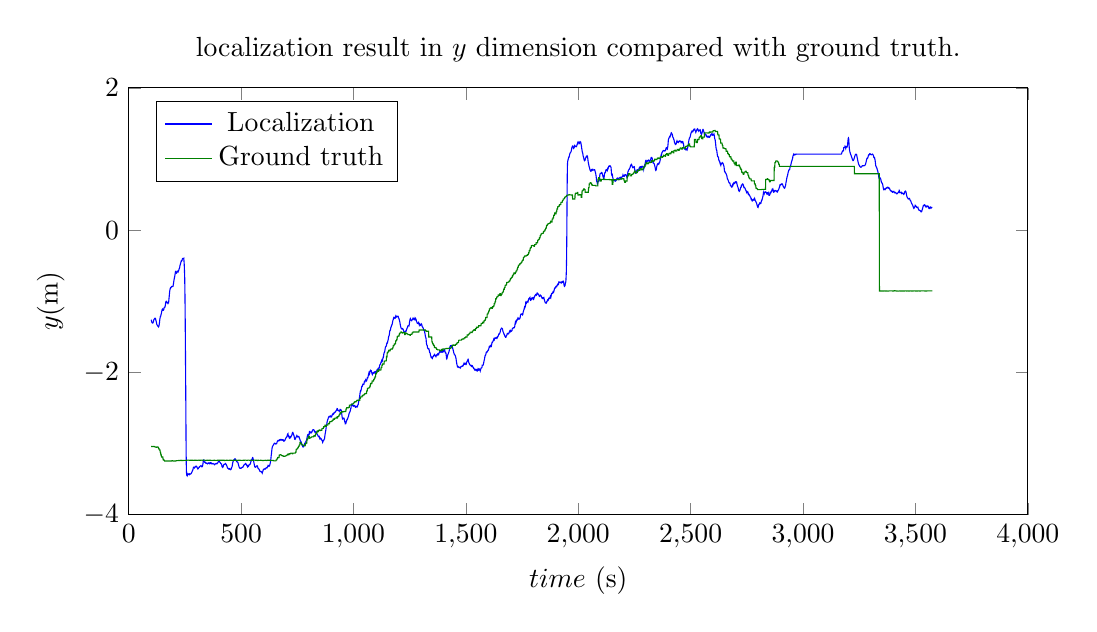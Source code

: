 % This file was created by matplotlib v0.1.0.
% Copyright (c) 2010--2014, Nico Schlömer <nico.schloemer@gmail.com>
% All rights reserved.
% 
% The lastest updates can be retrieved from
% 
% https://github.com/nschloe/matplotlib2tikz
% 
% where you can also submit bug reports and leavecomments.
% 
\begin{tikzpicture}

\begin{axis}[
title={localization result in $y$ dimension compared with ground truth.},
xlabel={$time$ (s)},
ylabel={$y$(m)},
xmin=0, xmax=4000,
ymin=-4, ymax=2,
axis on top,
width=13cm,
height=7cm,
legend style={at={(0.03,0.97)}, anchor=north west},
legend entries={{Localization},{Ground truth}}
]
\addplot [blue]
coordinates {
(100,-1.261)
(101,-1.27)
(102,-1.284)
(103,-1.298)
(104,-1.302)
(105,-1.305)
(106,-1.308)
(107,-1.307)
(108,-1.3)
(109,-1.295)
(110,-1.288)
(111,-1.272)
(112,-1.26)
(113,-1.254)
(114,-1.252)
(115,-1.246)
(116,-1.246)
(117,-1.24)
(118,-1.243)
(119,-1.245)
(120,-1.257)
(121,-1.27)
(122,-1.281)
(123,-1.292)
(124,-1.311)
(125,-1.325)
(126,-1.333)
(127,-1.337)
(128,-1.339)
(129,-1.347)
(130,-1.352)
(131,-1.351)
(132,-1.351)
(133,-1.359)
(134,-1.353)
(135,-1.343)
(136,-1.319)
(137,-1.298)
(138,-1.269)
(139,-1.245)
(140,-1.227)
(141,-1.213)
(142,-1.213)
(143,-1.202)
(144,-1.186)
(145,-1.175)
(146,-1.162)
(147,-1.143)
(148,-1.128)
(149,-1.117)
(150,-1.112)
(151,-1.119)
(152,-1.117)
(153,-1.129)
(154,-1.129)
(155,-1.124)
(156,-1.117)
(157,-1.096)
(158,-1.09)
(159,-1.086)
(160,-1.088)
(161,-1.085)
(162,-1.077)
(163,-1.054)
(164,-1.034)
(165,-1.012)
(166,-1.004)
(167,-1.005)
(168,-1.003)
(169,-1.009)
(170,-1.018)
(171,-1.025)
(172,-1.024)
(173,-1.022)
(174,-1.02)
(175,-1.031)
(176,-1.026)
(177,-1.025)
(178,-1.005)
(179,-0.97)
(180,-0.939)
(181,-0.903)
(182,-0.869)
(183,-0.846)
(184,-0.835)
(185,-0.819)
(186,-0.812)
(187,-0.814)
(188,-0.809)
(189,-0.803)
(190,-0.796)
(191,-0.793)
(192,-0.795)
(193,-0.793)
(194,-0.794)
(195,-0.796)
(196,-0.796)
(197,-0.791)
(198,-0.776)
(199,-0.758)
(200,-0.734)
(201,-0.712)
(202,-0.694)
(203,-0.678)
(204,-0.663)
(205,-0.647)
(206,-0.627)
(207,-0.606)
(208,-0.584)
(209,-0.581)
(210,-0.593)
(211,-0.606)
(212,-0.607)
(213,-0.606)
(214,-0.597)
(215,-0.588)
(216,-0.582)
(217,-0.578)
(218,-0.58)
(219,-0.578)
(220,-0.585)
(221,-0.578)
(222,-0.571)
(223,-0.563)
(224,-0.547)
(225,-0.541)
(226,-0.534)
(227,-0.522)
(228,-0.5)
(229,-0.487)
(230,-0.479)
(231,-0.466)
(232,-0.454)
(233,-0.444)
(234,-0.435)
(235,-0.437)
(236,-0.432)
(237,-0.429)
(238,-0.415)
(239,-0.404)
(240,-0.4)
(241,-0.4)
(242,-0.403)
(243,-0.402)
(244,-0.401)
(245,-0.398)
(246,-0.436)
(247,-0.481)
(248,-0.562)
(249,-0.652)
(250,-0.843)
(251,-1.131)
(252,-1.517)
(253,-1.952)
(254,-2.398)
(255,-2.924)
(256,-3.277)
(257,-3.408)
(258,-3.445)
(259,-3.451)
(260,-3.456)
(261,-3.446)
(262,-3.438)
(263,-3.431)
(264,-3.439)
(265,-3.438)
(266,-3.434)
(267,-3.433)
(268,-3.43)
(269,-3.435)
(270,-3.44)
(271,-3.436)
(272,-3.429)
(273,-3.431)
(274,-3.432)
(275,-3.429)
(276,-3.429)
(277,-3.427)
(278,-3.422)
(279,-3.416)
(280,-3.412)
(281,-3.404)
(282,-3.4)
(283,-3.386)
(284,-3.382)
(285,-3.376)
(286,-3.365)
(287,-3.349)
(288,-3.34)
(289,-3.334)
(290,-3.335)
(291,-3.337)
(292,-3.344)
(293,-3.34)
(294,-3.338)
(295,-3.333)
(296,-3.326)
(297,-3.329)
(298,-3.328)
(299,-3.325)
(300,-3.322)
(301,-3.33)
(302,-3.331)
(303,-3.329)
(304,-3.335)
(305,-3.343)
(306,-3.35)
(307,-3.359)
(308,-3.36)
(309,-3.357)
(310,-3.351)
(311,-3.346)
(312,-3.34)
(313,-3.335)
(314,-3.335)
(315,-3.328)
(316,-3.326)
(317,-3.325)
(318,-3.321)
(319,-3.318)
(320,-3.317)
(321,-3.314)
(322,-3.312)
(323,-3.32)
(324,-3.325)
(325,-3.326)
(326,-3.329)
(327,-3.327)
(328,-3.323)
(329,-3.312)
(330,-3.293)
(331,-3.266)
(332,-3.246)
(333,-3.234)
(334,-3.232)
(335,-3.239)
(336,-3.255)
(337,-3.259)
(338,-3.265)
(339,-3.266)
(340,-3.268)
(341,-3.265)
(342,-3.269)
(343,-3.277)
(344,-3.275)
(345,-3.276)
(346,-3.28)
(347,-3.278)
(348,-3.279)
(349,-3.281)
(350,-3.286)
(351,-3.288)
(352,-3.284)
(353,-3.279)
(354,-3.279)
(355,-3.278)
(356,-3.275)
(357,-3.28)
(358,-3.279)
(359,-3.276)
(360,-3.281)
(361,-3.286)
(362,-3.281)
(363,-3.281)
(364,-3.271)
(365,-3.271)
(366,-3.272)
(367,-3.273)
(368,-3.277)
(369,-3.286)
(370,-3.289)
(371,-3.29)
(372,-3.284)
(373,-3.284)
(374,-3.283)
(375,-3.283)
(376,-3.283)
(377,-3.286)
(378,-3.287)
(379,-3.287)
(380,-3.291)
(381,-3.295)
(382,-3.299)
(383,-3.294)
(384,-3.292)
(385,-3.292)
(386,-3.288)
(387,-3.285)
(388,-3.284)
(389,-3.281)
(390,-3.283)
(391,-3.284)
(392,-3.288)
(393,-3.287)
(394,-3.282)
(395,-3.277)
(396,-3.273)
(397,-3.27)
(398,-3.262)
(399,-3.254)
(400,-3.257)
(401,-3.257)
(402,-3.252)
(403,-3.255)
(404,-3.258)
(405,-3.264)
(406,-3.265)
(407,-3.27)
(408,-3.275)
(409,-3.284)
(410,-3.287)
(411,-3.287)
(412,-3.29)
(413,-3.29)
(414,-3.306)
(415,-3.325)
(416,-3.33)
(417,-3.326)
(418,-3.323)
(419,-3.332)
(420,-3.326)
(421,-3.319)
(422,-3.305)
(423,-3.302)
(424,-3.296)
(425,-3.293)
(426,-3.294)
(427,-3.291)
(428,-3.292)
(429,-3.291)
(430,-3.285)
(431,-3.282)
(432,-3.288)
(433,-3.297)
(434,-3.299)
(435,-3.305)
(436,-3.31)
(437,-3.32)
(438,-3.331)
(439,-3.338)
(440,-3.348)
(441,-3.349)
(442,-3.349)
(443,-3.353)
(444,-3.358)
(445,-3.354)
(446,-3.355)
(447,-3.358)
(448,-3.355)
(449,-3.354)
(450,-3.366)
(451,-3.366)
(452,-3.37)
(453,-3.37)
(454,-3.369)
(455,-3.365)
(456,-3.36)
(457,-3.346)
(458,-3.338)
(459,-3.332)
(460,-3.325)
(461,-3.309)
(462,-3.284)
(463,-3.27)
(464,-3.258)
(465,-3.251)
(466,-3.244)
(467,-3.239)
(468,-3.232)
(469,-3.234)
(470,-3.233)
(471,-3.22)
(472,-3.217)
(473,-3.216)
(474,-3.222)
(475,-3.228)
(476,-3.23)
(477,-3.238)
(478,-3.243)
(479,-3.247)
(480,-3.252)
(481,-3.257)
(482,-3.261)
(483,-3.259)
(484,-3.259)
(485,-3.266)
(486,-3.272)
(487,-3.284)
(488,-3.294)
(489,-3.307)
(490,-3.318)
(491,-3.33)
(492,-3.338)
(493,-3.34)
(494,-3.348)
(495,-3.35)
(496,-3.348)
(497,-3.346)
(498,-3.349)
(499,-3.348)
(500,-3.35)
(501,-3.346)
(502,-3.344)
(503,-3.342)
(504,-3.34)
(505,-3.336)
(506,-3.336)
(507,-3.337)
(508,-3.334)
(509,-3.329)
(510,-3.319)
(511,-3.313)
(512,-3.31)
(513,-3.303)
(514,-3.297)
(515,-3.298)
(516,-3.297)
(517,-3.294)
(518,-3.292)
(519,-3.286)
(520,-3.282)
(521,-3.284)
(522,-3.291)
(523,-3.297)
(524,-3.303)
(525,-3.302)
(526,-3.312)
(527,-3.319)
(528,-3.323)
(529,-3.329)
(530,-3.321)
(531,-3.325)
(532,-3.325)
(533,-3.321)
(534,-3.311)
(535,-3.302)
(536,-3.298)
(537,-3.297)
(538,-3.299)
(539,-3.295)
(540,-3.293)
(541,-3.288)
(542,-3.277)
(543,-3.262)
(544,-3.254)
(545,-3.247)
(546,-3.234)
(547,-3.228)
(548,-3.224)
(549,-3.215)
(550,-3.212)
(551,-3.199)
(552,-3.2)
(553,-3.213)
(554,-3.225)
(555,-3.239)
(556,-3.255)
(557,-3.271)
(558,-3.287)
(559,-3.301)
(560,-3.317)
(561,-3.328)
(562,-3.334)
(563,-3.335)
(564,-3.335)
(565,-3.334)
(566,-3.332)
(567,-3.324)
(568,-3.32)
(569,-3.318)
(570,-3.317)
(571,-3.314)
(572,-3.316)
(573,-3.325)
(574,-3.334)
(575,-3.348)
(576,-3.35)
(577,-3.353)
(578,-3.357)
(579,-3.362)
(580,-3.365)
(581,-3.371)
(582,-3.379)
(583,-3.388)
(584,-3.391)
(585,-3.395)
(586,-3.395)
(587,-3.393)
(588,-3.393)
(589,-3.396)
(590,-3.4)
(591,-3.403)
(592,-3.405)
(593,-3.412)
(594,-3.418)
(595,-3.404)
(596,-3.4)
(597,-3.389)
(598,-3.378)
(599,-3.369)
(600,-3.364)
(601,-3.362)
(602,-3.36)
(603,-3.363)
(604,-3.362)
(605,-3.357)
(606,-3.356)
(607,-3.356)
(608,-3.359)
(609,-3.355)
(610,-3.347)
(611,-3.345)
(612,-3.343)
(613,-3.344)
(614,-3.341)
(615,-3.344)
(616,-3.338)
(617,-3.335)
(618,-3.326)
(619,-3.319)
(620,-3.311)
(621,-3.316)
(622,-3.315)
(623,-3.319)
(624,-3.322)
(625,-3.319)
(626,-3.317)
(627,-3.312)
(628,-3.298)
(629,-3.286)
(630,-3.274)
(631,-3.254)
(632,-3.235)
(633,-3.202)
(634,-3.169)
(635,-3.146)
(636,-3.116)
(637,-3.084)
(638,-3.063)
(639,-3.048)
(640,-3.042)
(641,-3.035)
(642,-3.03)
(643,-3.025)
(644,-3.021)
(645,-3.016)
(646,-3.012)
(647,-3.001)
(648,-2.999)
(649,-2.997)
(650,-3.0)
(651,-3.001)
(652,-3.001)
(653,-3.002)
(654,-3.008)
(655,-3.007)
(656,-3.007)
(657,-3.007)
(658,-3.004)
(659,-2.997)
(660,-2.982)
(661,-2.974)
(662,-2.97)
(663,-2.964)
(664,-2.968)
(665,-2.966)
(666,-2.96)
(667,-2.957)
(668,-2.956)
(669,-2.957)
(670,-2.953)
(671,-2.957)
(672,-2.948)
(673,-2.947)
(674,-2.947)
(675,-2.946)
(676,-2.951)
(677,-2.948)
(678,-2.944)
(679,-2.947)
(680,-2.953)
(681,-2.954)
(682,-2.949)
(683,-2.951)
(684,-2.953)
(685,-2.948)
(686,-2.948)
(687,-2.949)
(688,-2.954)
(689,-2.966)
(690,-2.969)
(691,-2.969)
(692,-2.959)
(693,-2.959)
(694,-2.958)
(695,-2.958)
(696,-2.948)
(697,-2.939)
(698,-2.933)
(699,-2.926)
(700,-2.92)
(701,-2.916)
(702,-2.913)
(703,-2.911)
(704,-2.906)
(705,-2.887)
(706,-2.879)
(707,-2.889)
(708,-2.883)
(709,-2.874)
(710,-2.893)
(711,-2.894)
(712,-2.904)
(713,-2.91)
(714,-2.921)
(715,-2.928)
(716,-2.926)
(717,-2.916)
(718,-2.904)
(719,-2.906)
(720,-2.916)
(721,-2.912)
(722,-2.908)
(723,-2.899)
(724,-2.893)
(725,-2.889)
(726,-2.883)
(727,-2.867)
(728,-2.853)
(729,-2.846)
(730,-2.845)
(731,-2.851)
(732,-2.862)
(733,-2.869)
(734,-2.881)
(735,-2.888)
(736,-2.901)
(737,-2.918)
(738,-2.932)
(739,-2.943)
(740,-2.944)
(741,-2.936)
(742,-2.93)
(743,-2.924)
(744,-2.915)
(745,-2.912)
(746,-2.902)
(747,-2.897)
(748,-2.889)
(749,-2.894)
(750,-2.897)
(751,-2.903)
(752,-2.908)
(753,-2.906)
(754,-2.904)
(755,-2.903)
(756,-2.906)
(757,-2.904)
(758,-2.91)
(759,-2.922)
(760,-2.934)
(761,-2.937)
(762,-2.945)
(763,-2.96)
(764,-2.968)
(765,-2.969)
(766,-2.971)
(767,-2.979)
(768,-2.992)
(769,-3.005)
(770,-3.016)
(771,-3.021)
(772,-3.027)
(773,-3.029)
(774,-3.045)
(775,-3.049)
(776,-3.05)
(777,-3.049)
(778,-3.046)
(779,-3.035)
(780,-3.031)
(781,-3.023)
(782,-3.012)
(783,-3.002)
(784,-2.996)
(785,-2.99)
(786,-2.983)
(787,-2.979)
(788,-2.98)
(789,-2.973)
(790,-2.959)
(791,-2.953)
(792,-2.938)
(793,-2.926)
(794,-2.912)
(795,-2.894)
(796,-2.883)
(797,-2.878)
(798,-2.872)
(799,-2.872)
(800,-2.879)
(801,-2.882)
(802,-2.879)
(803,-2.871)
(804,-2.824)
(805,-2.853)
(806,-2.856)
(807,-2.846)
(808,-2.843)
(809,-2.841)
(810,-2.84)
(811,-2.84)
(812,-2.84)
(813,-2.849)
(814,-2.846)
(815,-2.84)
(816,-2.83)
(817,-2.824)
(818,-2.814)
(819,-2.812)
(820,-2.808)
(821,-2.808)
(822,-2.807)
(823,-2.81)
(824,-2.811)
(825,-2.816)
(826,-2.831)
(827,-2.836)
(828,-2.833)
(829,-2.831)
(830,-2.834)
(831,-2.847)
(832,-2.845)
(833,-2.846)
(834,-2.842)
(835,-2.85)
(836,-2.851)
(837,-2.861)
(838,-2.872)
(839,-2.877)
(840,-2.878)
(841,-2.885)
(842,-2.892)
(843,-2.897)
(844,-2.905)
(845,-2.906)
(846,-2.899)
(847,-2.898)
(848,-2.906)
(849,-2.916)
(850,-2.93)
(851,-2.939)
(852,-2.937)
(853,-2.933)
(854,-2.929)
(855,-2.934)
(856,-2.935)
(857,-2.937)
(858,-2.952)
(859,-2.953)
(860,-2.956)
(861,-2.965)
(862,-2.97)
(863,-2.984)
(864,-2.976)
(865,-2.964)
(866,-2.961)
(867,-2.955)
(868,-2.954)
(869,-2.948)
(870,-2.941)
(871,-2.936)
(872,-2.913)
(873,-2.887)
(874,-2.866)
(875,-2.848)
(876,-2.832)
(877,-2.809)
(878,-2.787)
(879,-2.761)
(880,-2.751)
(881,-2.732)
(882,-2.709)
(883,-2.695)
(884,-2.681)
(885,-2.672)
(886,-2.66)
(887,-2.655)
(888,-2.641)
(889,-2.636)
(890,-2.628)
(891,-2.626)
(892,-2.62)
(893,-2.623)
(894,-2.626)
(895,-2.624)
(896,-2.622)
(897,-2.618)
(898,-2.615)
(899,-2.625)
(900,-2.629)
(901,-2.629)
(902,-2.627)
(903,-2.622)
(904,-2.612)
(905,-2.604)
(906,-2.595)
(907,-2.594)
(908,-2.584)
(909,-2.581)
(910,-2.578)
(911,-2.576)
(912,-2.583)
(913,-2.575)
(914,-2.574)
(915,-2.565)
(916,-2.563)
(917,-2.564)
(918,-2.564)
(919,-2.56)
(920,-2.556)
(921,-2.55)
(922,-2.544)
(923,-2.538)
(924,-2.537)
(925,-2.53)
(926,-2.522)
(927,-2.51)
(928,-2.511)
(929,-2.52)
(930,-2.529)
(931,-2.538)
(932,-2.54)
(933,-2.537)
(934,-2.536)
(935,-2.536)
(936,-2.538)
(937,-2.547)
(938,-2.537)
(939,-2.535)
(940,-2.527)
(941,-2.532)
(942,-2.534)
(943,-2.53)
(944,-2.526)
(945,-2.529)
(946,-2.538)
(947,-2.567)
(948,-2.591)
(949,-2.618)
(950,-2.638)
(951,-2.652)
(952,-2.648)
(953,-2.647)
(954,-2.651)
(955,-2.648)
(956,-2.644)
(957,-2.643)
(958,-2.651)
(959,-2.66)
(960,-2.678)
(961,-2.693)
(962,-2.699)
(963,-2.713)
(964,-2.703)
(965,-2.7)
(966,-2.697)
(967,-2.707)
(968,-2.696)
(969,-2.684)
(970,-2.671)
(971,-2.666)
(972,-2.661)
(973,-2.662)
(974,-2.652)
(975,-2.641)
(976,-2.628)
(977,-2.626)
(978,-2.617)
(979,-2.599)
(980,-2.587)
(981,-2.576)
(982,-2.57)
(983,-2.564)
(984,-2.557)
(985,-2.55)
(986,-2.54)
(987,-2.52)
(988,-2.506)
(989,-2.505)
(990,-2.468)
(991,-2.46)
(992,-2.452)
(993,-2.454)
(994,-2.447)
(995,-2.453)
(996,-2.466)
(997,-2.471)
(998,-2.474)
(999,-2.469)
(1000,-2.467)
(1001,-2.468)
(1002,-2.475)
(1003,-2.473)
(1004,-2.468)
(1005,-2.467)
(1006,-2.474)
(1007,-2.482)
(1008,-2.489)
(1009,-2.492)
(1010,-2.493)
(1011,-2.482)
(1012,-2.478)
(1013,-2.479)
(1014,-2.484)
(1015,-2.484)
(1016,-2.485)
(1017,-2.486)
(1018,-2.477)
(1019,-2.462)
(1020,-2.459)
(1021,-2.452)
(1022,-2.435)
(1023,-2.414)
(1024,-2.395)
(1025,-2.385)
(1026,-2.369)
(1027,-2.345)
(1028,-2.323)
(1029,-2.3)
(1030,-2.278)
(1031,-2.261)
(1032,-2.257)
(1033,-2.259)
(1034,-2.247)
(1035,-2.234)
(1036,-2.213)
(1037,-2.2)
(1038,-2.196)
(1039,-2.196)
(1040,-2.185)
(1041,-2.173)
(1042,-2.167)
(1043,-2.169)
(1044,-2.167)
(1045,-2.171)
(1046,-2.17)
(1047,-2.16)
(1048,-2.137)
(1049,-2.128)
(1050,-2.129)
(1051,-2.132)
(1052,-2.119)
(1053,-2.117)
(1054,-2.107)
(1055,-2.113)
(1056,-2.11)
(1057,-2.11)
(1058,-2.119)
(1059,-2.114)
(1060,-2.099)
(1061,-2.086)
(1062,-2.076)
(1063,-2.077)
(1064,-2.077)
(1065,-2.061)
(1066,-2.046)
(1067,-2.03)
(1068,-2.018)
(1069,-2.006)
(1070,-2.013)
(1071,-2.024)
(1072,-2.015)
(1073,-1.999)
(1074,-1.979)
(1075,-1.974)
(1076,-1.982)
(1077,-1.979)
(1078,-1.975)
(1079,-1.976)
(1080,-1.988)
(1081,-2.003)
(1082,-2.011)
(1083,-2.026)
(1084,-2.031)
(1085,-2.02)
(1086,-2.013)
(1087,-2.009)
(1088,-2.015)
(1089,-2.012)
(1090,-2.007)
(1091,-2.001)
(1092,-1.997)
(1093,-1.995)
(1094,-2.0)
(1095,-2.007)
(1096,-2.002)
(1097,-1.998)
(1098,-1.991)
(1099,-1.989)
(1100,-1.987)
(1101,-1.998)
(1102,-1.994)
(1103,-1.987)
(1104,-1.973)
(1105,-1.964)
(1106,-1.961)
(1107,-1.966)
(1108,-1.972)
(1109,-1.96)
(1110,-1.947)
(1111,-1.941)
(1112,-1.941)
(1113,-1.951)
(1114,-1.945)
(1115,-1.927)
(1116,-1.911)
(1117,-1.898)
(1118,-1.892)
(1119,-1.888)
(1120,-1.886)
(1121,-1.873)
(1122,-1.866)
(1123,-1.855)
(1124,-1.847)
(1125,-1.838)
(1126,-1.854)
(1127,-1.851)
(1128,-1.842)
(1129,-1.835)
(1130,-1.813)
(1131,-1.804)
(1132,-1.788)
(1133,-1.788)
(1134,-1.771)
(1135,-1.741)
(1136,-1.729)
(1137,-1.722)
(1138,-1.718)
(1139,-1.708)
(1140,-1.686)
(1141,-1.665)
(1142,-1.65)
(1143,-1.642)
(1144,-1.635)
(1145,-1.634)
(1146,-1.631)
(1147,-1.615)
(1148,-1.597)
(1149,-1.588)
(1150,-1.586)
(1151,-1.587)
(1152,-1.571)
(1153,-1.558)
(1154,-1.548)
(1155,-1.529)
(1156,-1.507)
(1157,-1.494)
(1158,-1.488)
(1159,-1.478)
(1160,-1.456)
(1161,-1.429)
(1162,-1.413)
(1163,-1.41)
(1164,-1.408)
(1165,-1.393)
(1166,-1.374)
(1167,-1.366)
(1168,-1.356)
(1169,-1.345)
(1170,-1.335)
(1171,-1.334)
(1172,-1.327)
(1173,-1.311)
(1174,-1.292)
(1175,-1.275)
(1176,-1.266)
(1177,-1.258)
(1178,-1.241)
(1179,-1.231)
(1180,-1.226)
(1181,-1.229)
(1182,-1.234)
(1183,-1.238)
(1184,-1.243)
(1185,-1.242)
(1186,-1.234)
(1187,-1.218)
(1188,-1.21)
(1189,-1.222)
(1190,-1.224)
(1191,-1.221)
(1192,-1.217)
(1193,-1.211)
(1194,-1.21)
(1195,-1.212)
(1196,-1.213)
(1197,-1.216)
(1198,-1.22)
(1199,-1.217)
(1200,-1.235)
(1201,-1.237)
(1202,-1.24)
(1203,-1.253)
(1204,-1.263)
(1205,-1.278)
(1206,-1.29)
(1207,-1.308)
(1208,-1.328)
(1209,-1.346)
(1210,-1.359)
(1211,-1.368)
(1212,-1.378)
(1213,-1.384)
(1214,-1.387)
(1215,-1.386)
(1216,-1.392)
(1217,-1.393)
(1218,-1.391)
(1219,-1.387)
(1220,-1.392)
(1221,-1.397)
(1222,-1.406)
(1223,-1.414)
(1224,-1.427)
(1225,-1.436)
(1226,-1.439)
(1227,-1.433)
(1228,-1.436)
(1229,-1.435)
(1230,-1.432)
(1231,-1.428)
(1232,-1.426)
(1233,-1.418)
(1234,-1.421)
(1235,-1.413)
(1236,-1.401)
(1237,-1.392)
(1238,-1.381)
(1239,-1.376)
(1240,-1.374)
(1241,-1.355)
(1242,-1.357)
(1243,-1.347)
(1244,-1.345)
(1245,-1.346)
(1246,-1.346)
(1247,-1.347)
(1248,-1.328)
(1249,-1.302)
(1250,-1.281)
(1251,-1.267)
(1252,-1.254)
(1253,-1.246)
(1254,-1.254)
(1255,-1.265)
(1256,-1.267)
(1257,-1.27)
(1258,-1.273)
(1259,-1.275)
(1260,-1.269)
(1261,-1.261)
(1262,-1.255)
(1263,-1.254)
(1264,-1.248)
(1265,-1.236)
(1266,-1.237)
(1267,-1.243)
(1268,-1.251)
(1269,-1.245)
(1270,-1.246)
(1271,-1.256)
(1272,-1.251)
(1273,-1.248)
(1274,-1.235)
(1275,-1.239)
(1276,-1.252)
(1277,-1.247)
(1278,-1.253)
(1279,-1.263)
(1280,-1.282)
(1281,-1.289)
(1282,-1.293)
(1283,-1.3)
(1284,-1.311)
(1285,-1.311)
(1286,-1.313)
(1287,-1.312)
(1288,-1.314)
(1289,-1.307)
(1290,-1.3)
(1291,-1.31)
(1292,-1.317)
(1293,-1.336)
(1294,-1.329)
(1295,-1.323)
(1296,-1.33)
(1297,-1.333)
(1298,-1.337)
(1299,-1.331)
(1300,-1.327)
(1301,-1.328)
(1302,-1.32)
(1303,-1.324)
(1304,-1.33)
(1305,-1.349)
(1306,-1.359)
(1307,-1.361)
(1308,-1.368)
(1309,-1.368)
(1310,-1.376)
(1311,-1.39)
(1312,-1.4)
(1313,-1.406)
(1314,-1.411)
(1315,-1.41)
(1316,-1.425)
(1317,-1.443)
(1318,-1.453)
(1319,-1.475)
(1320,-1.493)
(1321,-1.503)
(1322,-1.512)
(1323,-1.533)
(1324,-1.574)
(1325,-1.6)
(1326,-1.615)
(1327,-1.617)
(1328,-1.623)
(1329,-1.645)
(1330,-1.656)
(1331,-1.664)
(1332,-1.669)
(1333,-1.671)
(1334,-1.669)
(1335,-1.668)
(1336,-1.676)
(1337,-1.69)
(1338,-1.709)
(1339,-1.72)
(1340,-1.722)
(1341,-1.729)
(1342,-1.748)
(1343,-1.765)
(1344,-1.772)
(1345,-1.787)
(1346,-1.792)
(1347,-1.786)
(1348,-1.785)
(1349,-1.789)
(1350,-1.795)
(1351,-1.801)
(1352,-1.791)
(1353,-1.783)
(1354,-1.783)
(1355,-1.778)
(1356,-1.77)
(1357,-1.761)
(1358,-1.758)
(1359,-1.759)
(1360,-1.753)
(1361,-1.749)
(1362,-1.759)
(1363,-1.77)
(1364,-1.771)
(1365,-1.767)
(1366,-1.77)
(1367,-1.778)
(1368,-1.77)
(1369,-1.761)
(1370,-1.754)
(1371,-1.753)
(1372,-1.757)
(1373,-1.75)
(1374,-1.741)
(1375,-1.742)
(1376,-1.752)
(1377,-1.75)
(1378,-1.743)
(1379,-1.748)
(1380,-1.738)
(1381,-1.728)
(1382,-1.719)
(1383,-1.711)
(1384,-1.709)
(1385,-1.714)
(1386,-1.709)
(1387,-1.71)
(1388,-1.71)
(1389,-1.717)
(1390,-1.718)
(1391,-1.716)
(1392,-1.709)
(1393,-1.697)
(1394,-1.702)
(1395,-1.709)
(1396,-1.705)
(1397,-1.71)
(1398,-1.701)
(1399,-1.707)
(1400,-1.711)
(1401,-1.709)
(1402,-1.701)
(1403,-1.688)
(1404,-1.683)
(1405,-1.683)
(1406,-1.695)
(1407,-1.702)
(1408,-1.716)
(1409,-1.727)
(1410,-1.726)
(1411,-1.726)
(1412,-1.74)
(1413,-1.771)
(1414,-1.803)
(1415,-1.811)
(1416,-1.805)
(1417,-1.788)
(1418,-1.773)
(1419,-1.757)
(1420,-1.75)
(1421,-1.744)
(1422,-1.736)
(1423,-1.724)
(1424,-1.717)
(1425,-1.708)
(1426,-1.694)
(1427,-1.675)
(1428,-1.659)
(1429,-1.639)
(1430,-1.634)
(1431,-1.627)
(1432,-1.626)
(1433,-1.629)
(1434,-1.634)
(1435,-1.627)
(1436,-1.625)
(1437,-1.636)
(1438,-1.64)
(1439,-1.646)
(1440,-1.645)
(1441,-1.656)
(1442,-1.671)
(1443,-1.682)
(1444,-1.695)
(1445,-1.704)
(1446,-1.723)
(1447,-1.734)
(1448,-1.74)
(1449,-1.752)
(1450,-1.754)
(1451,-1.754)
(1452,-1.759)
(1453,-1.768)
(1454,-1.777)
(1455,-1.791)
(1456,-1.805)
(1457,-1.826)
(1458,-1.85)
(1459,-1.865)
(1460,-1.889)
(1461,-1.898)
(1462,-1.914)
(1463,-1.926)
(1464,-1.926)
(1465,-1.919)
(1466,-1.919)
(1467,-1.926)
(1468,-1.927)
(1469,-1.933)
(1470,-1.932)
(1471,-1.932)
(1472,-1.933)
(1473,-1.93)
(1474,-1.934)
(1475,-1.939)
(1476,-1.932)
(1477,-1.927)
(1478,-1.921)
(1479,-1.918)
(1480,-1.918)
(1481,-1.919)
(1482,-1.915)
(1483,-1.913)
(1484,-1.915)
(1485,-1.913)
(1486,-1.907)
(1487,-1.91)
(1488,-1.905)
(1489,-1.895)
(1490,-1.886)
(1491,-1.881)
(1492,-1.872)
(1493,-1.878)
(1494,-1.883)
(1495,-1.876)
(1496,-1.875)
(1497,-1.879)
(1498,-1.875)
(1499,-1.88)
(1500,-1.893)
(1501,-1.893)
(1502,-1.88)
(1503,-1.869)
(1504,-1.857)
(1505,-1.849)
(1506,-1.847)
(1507,-1.836)
(1508,-1.827)
(1509,-1.825)
(1510,-1.819)
(1511,-1.825)
(1512,-1.847)
(1513,-1.864)
(1514,-1.871)
(1515,-1.875)
(1516,-1.883)
(1517,-1.892)
(1518,-1.892)
(1519,-1.897)
(1520,-1.901)
(1521,-1.902)
(1522,-1.907)
(1523,-1.905)
(1524,-1.913)
(1525,-1.918)
(1526,-1.918)
(1527,-1.918)
(1528,-1.907)
(1529,-1.91)
(1530,-1.914)
(1531,-1.922)
(1532,-1.931)
(1533,-1.932)
(1534,-1.942)
(1535,-1.941)
(1536,-1.946)
(1537,-1.954)
(1538,-1.959)
(1539,-1.965)
(1540,-1.961)
(1541,-1.964)
(1542,-1.958)
(1543,-1.959)
(1544,-1.965)
(1545,-1.97)
(1546,-1.975)
(1547,-1.97)
(1548,-1.964)
(1549,-1.968)
(1550,-1.973)
(1551,-1.978)
(1552,-1.97)
(1553,-1.958)
(1554,-1.95)
(1555,-1.955)
(1556,-1.953)
(1557,-1.956)
(1558,-1.969)
(1559,-1.967)
(1560,-1.961)
(1561,-1.956)
(1562,-1.961)
(1563,-1.969)
(1564,-1.981)
(1565,-1.971)
(1566,-1.956)
(1567,-1.946)
(1568,-1.94)
(1569,-1.94)
(1570,-1.938)
(1571,-1.934)
(1572,-1.926)
(1573,-1.9)
(1574,-1.901)
(1575,-1.9)
(1576,-1.9)
(1577,-1.9)
(1578,-1.887)
(1579,-1.871)
(1580,-1.852)
(1581,-1.837)
(1582,-1.826)
(1583,-1.813)
(1584,-1.791)
(1585,-1.774)
(1586,-1.763)
(1587,-1.763)
(1588,-1.756)
(1589,-1.746)
(1590,-1.732)
(1591,-1.717)
(1592,-1.713)
(1593,-1.714)
(1594,-1.715)
(1595,-1.715)
(1596,-1.709)
(1597,-1.699)
(1598,-1.693)
(1599,-1.687)
(1600,-1.689)
(1601,-1.681)
(1602,-1.669)
(1603,-1.656)
(1604,-1.64)
(1605,-1.634)
(1606,-1.635)
(1607,-1.641)
(1608,-1.637)
(1609,-1.629)
(1610,-1.635)
(1611,-1.639)
(1612,-1.641)
(1613,-1.638)
(1614,-1.621)
(1615,-1.604)
(1616,-1.586)
(1617,-1.578)
(1618,-1.58)
(1619,-1.574)
(1620,-1.569)
(1621,-1.563)
(1622,-1.55)
(1623,-1.55)
(1624,-1.536)
(1625,-1.543)
(1626,-1.547)
(1627,-1.538)
(1628,-1.523)
(1629,-1.517)
(1630,-1.518)
(1631,-1.523)
(1632,-1.522)
(1633,-1.516)
(1634,-1.511)
(1635,-1.509)
(1636,-1.514)
(1637,-1.521)
(1638,-1.525)
(1639,-1.521)
(1640,-1.507)
(1641,-1.506)
(1642,-1.494)
(1643,-1.491)
(1644,-1.49)
(1645,-1.479)
(1646,-1.465)
(1647,-1.461)
(1648,-1.464)
(1649,-1.46)
(1650,-1.456)
(1651,-1.447)
(1652,-1.441)
(1653,-1.427)
(1654,-1.409)
(1655,-1.396)
(1656,-1.393)
(1657,-1.39)
(1658,-1.382)
(1659,-1.378)
(1660,-1.379)
(1661,-1.383)
(1662,-1.385)
(1663,-1.39)
(1664,-1.409)
(1665,-1.425)
(1666,-1.434)
(1667,-1.437)
(1668,-1.445)
(1669,-1.46)
(1670,-1.466)
(1671,-1.467)
(1672,-1.477)
(1673,-1.488)
(1674,-1.496)
(1675,-1.496)
(1676,-1.5)
(1677,-1.508)
(1678,-1.508)
(1679,-1.498)
(1680,-1.49)
(1681,-1.48)
(1682,-1.479)
(1683,-1.47)
(1684,-1.458)
(1685,-1.454)
(1686,-1.456)
(1687,-1.455)
(1688,-1.455)
(1689,-1.46)
(1690,-1.459)
(1691,-1.455)
(1692,-1.446)
(1693,-1.439)
(1694,-1.425)
(1695,-1.426)
(1696,-1.418)
(1697,-1.409)
(1698,-1.408)
(1699,-1.416)
(1700,-1.426)
(1701,-1.421)
(1702,-1.421)
(1703,-1.422)
(1704,-1.419)
(1705,-1.415)
(1706,-1.394)
(1707,-1.385)
(1708,-1.385)
(1709,-1.385)
(1710,-1.377)
(1711,-1.372)
(1712,-1.372)
(1713,-1.373)
(1714,-1.373)
(1715,-1.374)
(1716,-1.367)
(1717,-1.36)
(1718,-1.341)
(1719,-1.314)
(1720,-1.3)
(1721,-1.316)
(1722,-1.31)
(1723,-1.296)
(1724,-1.293)
(1725,-1.283)
(1726,-1.27)
(1727,-1.263)
(1728,-1.266)
(1729,-1.264)
(1730,-1.256)
(1731,-1.243)
(1732,-1.235)
(1733,-1.24)
(1734,-1.249)
(1735,-1.251)
(1736,-1.244)
(1737,-1.246)
(1738,-1.249)
(1739,-1.25)
(1740,-1.244)
(1741,-1.231)
(1742,-1.222)
(1743,-1.199)
(1744,-1.188)
(1745,-1.182)
(1746,-1.18)
(1747,-1.18)
(1748,-1.183)
(1749,-1.185)
(1750,-1.18)
(1751,-1.178)
(1752,-1.192)
(1753,-1.189)
(1754,-1.17)
(1755,-1.154)
(1756,-1.144)
(1757,-1.131)
(1758,-1.122)
(1759,-1.116)
(1760,-1.099)
(1761,-1.086)
(1762,-1.093)
(1763,-1.086)
(1764,-1.078)
(1765,-1.067)
(1766,-1.03)
(1767,-1.039)
(1768,-1.035)
(1769,-1.031)
(1770,-1.021)
(1771,-1.01)
(1772,-1.002)
(1773,-1.001)
(1774,-1.003)
(1775,-1.007)
(1776,-1.012)
(1777,-1.002)
(1778,-0.989)
(1779,-0.975)
(1780,-0.963)
(1781,-0.963)
(1782,-0.959)
(1783,-0.955)
(1784,-0.959)
(1785,-0.952)
(1786,-0.972)
(1787,-0.982)
(1788,-0.989)
(1789,-0.987)
(1790,-0.982)
(1791,-0.973)
(1792,-0.957)
(1793,-0.958)
(1794,-0.967)
(1795,-0.963)
(1796,-0.96)
(1797,-0.951)
(1798,-0.949)
(1799,-0.955)
(1800,-0.962)
(1801,-0.974)
(1802,-0.971)
(1803,-0.957)
(1804,-0.948)
(1805,-0.936)
(1806,-0.927)
(1807,-0.924)
(1808,-0.924)
(1809,-0.913)
(1810,-0.905)
(1811,-0.906)
(1812,-0.912)
(1813,-0.914)
(1814,-0.916)
(1815,-0.903)
(1816,-0.892)
(1817,-0.884)
(1818,-0.885)
(1819,-0.895)
(1820,-0.893)
(1821,-0.899)
(1822,-0.899)
(1823,-0.906)
(1824,-0.911)
(1825,-0.914)
(1826,-0.922)
(1827,-0.933)
(1828,-0.934)
(1829,-0.928)
(1830,-0.919)
(1831,-0.915)
(1832,-0.921)
(1833,-0.92)
(1834,-0.921)
(1835,-0.925)
(1836,-0.933)
(1837,-0.944)
(1838,-0.95)
(1839,-0.957)
(1840,-0.964)
(1841,-0.964)
(1842,-0.96)
(1843,-0.954)
(1844,-0.958)
(1845,-0.952)
(1846,-0.947)
(1847,-0.946)
(1848,-0.966)
(1849,-0.977)
(1850,-0.992)
(1851,-0.999)
(1852,-1.008)
(1853,-1.021)
(1854,-1.023)
(1855,-1.025)
(1856,-1.023)
(1857,-1.026)
(1858,-1.027)
(1859,-1.015)
(1860,-1.006)
(1861,-1.005)
(1862,-0.997)
(1863,-0.983)
(1864,-0.979)
(1865,-0.982)
(1866,-0.987)
(1867,-0.981)
(1868,-0.966)
(1869,-0.957)
(1870,-0.955)
(1871,-0.958)
(1872,-0.963)
(1873,-0.962)
(1874,-0.951)
(1875,-0.941)
(1876,-0.931)
(1877,-0.938)
(1878,-0.946)
(1879,-0.931)
(1880,-0.916)
(1881,-0.898)
(1882,-0.892)
(1883,-0.889)
(1884,-0.888)
(1885,-0.89)
(1886,-0.887)
(1887,-0.876)
(1888,-0.867)
(1889,-0.859)
(1890,-0.858)
(1891,-0.866)
(1892,-0.855)
(1893,-0.841)
(1894,-0.826)
(1895,-0.816)
(1896,-0.817)
(1897,-0.815)
(1898,-0.815)
(1899,-0.814)
(1900,-0.798)
(1901,-0.79)
(1902,-0.789)
(1903,-0.797)
(1904,-0.797)
(1905,-0.785)
(1906,-0.778)
(1907,-0.771)
(1908,-0.764)
(1909,-0.761)
(1910,-0.757)
(1911,-0.766)
(1912,-0.762)
(1913,-0.741)
(1914,-0.73)
(1915,-0.732)
(1916,-0.737)
(1917,-0.738)
(1918,-0.73)
(1919,-0.729)
(1920,-0.731)
(1921,-0.734)
(1922,-0.737)
(1923,-0.741)
(1924,-0.744)
(1925,-0.736)
(1926,-0.732)
(1927,-0.727)
(1928,-0.727)
(1929,-0.732)
(1930,-0.735)
(1931,-0.731)
(1932,-0.718)
(1933,-0.717)
(1934,-0.719)
(1935,-0.735)
(1936,-0.753)
(1937,-0.779)
(1938,-0.787)
(1939,-0.791)
(1940,-0.784)
(1941,-0.781)
(1942,-0.761)
(1943,-0.746)
(1944,-0.737)
(1945,-0.72)
(1946,-0.652)
(1947,-0.583)
(1948,-0.407)
(1949,-0.106)
(1950,0.339)
(1951,0.746)
(1952,0.926)
(1953,0.969)
(1954,0.978)
(1955,0.996)
(1956,1.002)
(1957,1.018)
(1958,1.026)
(1959,1.025)
(1960,1.038)
(1961,1.053)
(1962,1.067)
(1963,1.078)
(1964,1.085)
(1965,1.09)
(1966,1.095)
(1967,1.097)
(1968,1.103)
(1969,1.117)
(1970,1.132)
(1971,1.15)
(1972,1.166)
(1973,1.169)
(1974,1.178)
(1975,1.173)
(1976,1.167)
(1977,1.166)
(1978,1.16)
(1979,1.151)
(1980,1.156)
(1981,1.175)
(1982,1.183)
(1983,1.17)
(1984,1.177)
(1985,1.185)
(1986,1.183)
(1987,1.182)
(1988,1.177)
(1989,1.175)
(1990,1.174)
(1991,1.172)
(1992,1.176)
(1993,1.18)
(1994,1.195)
(1995,1.205)
(1996,1.209)
(1997,1.222)
(1998,1.234)
(1999,1.24)
(2000,1.234)
(2001,1.229)
(2002,1.231)
(2003,1.228)
(2004,1.215)
(2005,1.218)
(2006,1.23)
(2007,1.243)
(2008,1.245)
(2009,1.238)
(2010,1.237)
(2011,1.237)
(2012,1.218)
(2013,1.202)
(2014,1.184)
(2015,1.159)
(2016,1.138)
(2017,1.118)
(2018,1.098)
(2019,1.092)
(2020,1.079)
(2021,1.057)
(2022,1.036)
(2023,1.032)
(2024,1.02)
(2025,1.004)
(2026,0.99)
(2027,0.982)
(2028,0.977)
(2029,0.981)
(2030,0.981)
(2031,0.993)
(2032,1.006)
(2033,1.015)
(2034,1.022)
(2035,1.028)
(2036,1.036)
(2037,1.036)
(2038,1.041)
(2039,1.034)
(2040,1.04)
(2041,1.033)
(2042,1.016)
(2043,0.99)
(2044,0.96)
(2045,0.95)
(2046,0.929)
(2047,0.914)
(2048,0.898)
(2049,0.887)
(2050,0.878)
(2051,0.863)
(2052,0.851)
(2053,0.841)
(2054,0.842)
(2055,0.832)
(2056,0.827)
(2057,0.829)
(2058,0.836)
(2059,0.847)
(2060,0.844)
(2061,0.841)
(2062,0.848)
(2063,0.845)
(2064,0.851)
(2065,0.854)
(2066,0.849)
(2067,0.844)
(2068,0.843)
(2069,0.844)
(2070,0.845)
(2071,0.848)
(2072,0.849)
(2073,0.849)
(2074,0.836)
(2075,0.827)
(2076,0.815)
(2077,0.803)
(2078,0.788)
(2079,0.766)
(2080,0.743)
(2081,0.711)
(2082,0.686)
(2083,0.679)
(2084,0.678)
(2085,0.649)
(2086,0.654)
(2087,0.661)
(2088,0.68)
(2089,0.687)
(2090,0.689)
(2091,0.694)
(2092,0.691)
(2093,0.697)
(2094,0.709)
(2095,0.741)
(2096,0.774)
(2097,0.79)
(2098,0.797)
(2099,0.797)
(2100,0.797)
(2101,0.801)
(2102,0.8)
(2103,0.805)
(2104,0.81)
(2105,0.808)
(2106,0.804)
(2107,0.791)
(2108,0.777)
(2109,0.77)
(2110,0.752)
(2111,0.752)
(2112,0.734)
(2113,0.741)
(2114,0.728)
(2115,0.739)
(2116,0.772)
(2117,0.794)
(2118,0.804)
(2119,0.813)
(2120,0.814)
(2121,0.812)
(2122,0.828)
(2123,0.846)
(2124,0.847)
(2125,0.843)
(2126,0.848)
(2127,0.851)
(2128,0.843)
(2129,0.837)
(2130,0.849)
(2131,0.864)
(2132,0.859)
(2133,0.866)
(2134,0.877)
(2135,0.892)
(2136,0.891)
(2137,0.893)
(2138,0.904)
(2139,0.904)
(2140,0.904)
(2141,0.905)
(2142,0.904)
(2143,0.895)
(2144,0.888)
(2145,0.888)
(2146,0.882)
(2147,0.832)
(2148,0.789)
(2149,0.778)
(2150,0.786)
(2151,0.787)
(2152,0.773)
(2153,0.748)
(2154,0.735)
(2155,0.721)
(2156,0.711)
(2157,0.704)
(2158,0.7)
(2159,0.698)
(2160,0.699)
(2161,0.696)
(2162,0.693)
(2163,0.693)
(2164,0.689)
(2165,0.688)
(2166,0.694)
(2167,0.693)
(2168,0.696)
(2169,0.702)
(2170,0.709)
(2171,0.718)
(2172,0.727)
(2173,0.73)
(2174,0.732)
(2175,0.73)
(2176,0.728)
(2177,0.728)
(2178,0.728)
(2179,0.714)
(2180,0.711)
(2181,0.726)
(2182,0.732)
(2183,0.735)
(2184,0.737)
(2185,0.738)
(2186,0.742)
(2187,0.743)
(2188,0.742)
(2189,0.726)
(2190,0.723)
(2191,0.727)
(2192,0.724)
(2193,0.738)
(2194,0.745)
(2195,0.75)
(2196,0.754)
(2197,0.757)
(2198,0.763)
(2199,0.775)
(2200,0.766)
(2201,0.76)
(2202,0.763)
(2203,0.766)
(2204,0.764)
(2205,0.759)
(2206,0.765)
(2207,0.775)
(2208,0.779)
(2209,0.779)
(2210,0.778)
(2211,0.78)
(2212,0.779)
(2213,0.77)
(2214,0.762)
(2215,0.756)
(2216,0.75)
(2217,0.737)
(2218,0.742)
(2219,0.764)
(2220,0.795)
(2221,0.821)
(2222,0.827)
(2223,0.835)
(2224,0.846)
(2225,0.848)
(2226,0.85)
(2227,0.856)
(2228,0.868)
(2229,0.871)
(2230,0.873)
(2231,0.884)
(2232,0.897)
(2233,0.91)
(2234,0.909)
(2235,0.909)
(2236,0.92)
(2237,0.924)
(2238,0.915)
(2239,0.906)
(2240,0.892)
(2241,0.888)
(2242,0.878)
(2243,0.876)
(2244,0.879)
(2245,0.883)
(2246,0.885)
(2247,0.886)
(2248,0.892)
(2249,0.893)
(2250,0.878)
(2251,0.86)
(2252,0.84)
(2253,0.827)
(2254,0.818)
(2255,0.802)
(2256,0.804)
(2257,0.808)
(2258,0.814)
(2259,0.814)
(2260,0.83)
(2261,0.846)
(2262,0.848)
(2263,0.84)
(2264,0.837)
(2265,0.84)
(2266,0.835)
(2267,0.839)
(2268,0.836)
(2269,0.848)
(2270,0.862)
(2271,0.87)
(2272,0.863)
(2273,0.872)
(2274,0.88)
(2275,0.889)
(2276,0.887)
(2277,0.89)
(2278,0.89)
(2279,0.885)
(2280,0.88)
(2281,0.879)
(2282,0.886)
(2283,0.896)
(2284,0.898)
(2285,0.896)
(2286,0.894)
(2287,0.895)
(2288,0.887)
(2289,0.878)
(2290,0.877)
(2291,0.858)
(2292,0.878)
(2293,0.879)
(2294,0.885)
(2295,0.9)
(2296,0.918)
(2297,0.927)
(2298,0.942)
(2299,0.962)
(2300,0.975)
(2301,0.979)
(2302,0.971)
(2303,0.973)
(2304,0.971)
(2305,0.97)
(2306,0.961)
(2307,0.966)
(2308,0.971)
(2309,0.978)
(2310,0.978)
(2311,0.974)
(2312,0.983)
(2313,0.985)
(2314,0.983)
(2315,0.98)
(2316,0.98)
(2317,0.977)
(2318,0.96)
(2319,0.96)
(2320,0.978)
(2321,0.984)
(2322,0.993)
(2323,1.005)
(2324,1.018)
(2325,1.023)
(2326,1.023)
(2327,1.023)
(2328,1.012)
(2329,1.007)
(2330,0.99)
(2331,0.966)
(2332,0.952)
(2333,0.955)
(2334,0.946)
(2335,0.941)
(2336,0.94)
(2337,0.935)
(2338,0.931)
(2339,0.92)
(2340,0.908)
(2341,0.892)
(2342,0.883)
(2343,0.865)
(2344,0.844)
(2345,0.839)
(2346,0.845)
(2347,0.852)
(2348,0.869)
(2349,0.889)
(2350,0.904)
(2351,0.914)
(2352,0.926)
(2353,0.931)
(2354,0.93)
(2355,0.932)
(2356,0.936)
(2357,0.929)
(2358,0.926)
(2359,0.935)
(2360,0.942)
(2361,0.944)
(2362,0.95)
(2363,0.966)
(2364,0.979)
(2365,0.993)
(2366,1.002)
(2367,1.023)
(2368,1.046)
(2369,1.059)
(2370,1.055)
(2371,1.071)
(2372,1.083)
(2373,1.097)
(2374,1.098)
(2375,1.101)
(2376,1.109)
(2377,1.115)
(2378,1.116)
(2379,1.113)
(2380,1.113)
(2381,1.118)
(2382,1.115)
(2383,1.112)
(2384,1.113)
(2385,1.116)
(2386,1.115)
(2387,1.115)
(2388,1.119)
(2389,1.136)
(2390,1.143)
(2391,1.151)
(2392,1.144)
(2393,1.142)
(2394,1.149)
(2395,1.14)
(2396,1.137)
(2397,1.154)
(2398,1.169)
(2399,1.193)
(2400,1.232)
(2401,1.273)
(2402,1.282)
(2403,1.288)
(2404,1.296)
(2405,1.305)
(2406,1.312)
(2407,1.307)
(2408,1.307)
(2409,1.318)
(2410,1.324)
(2411,1.341)
(2412,1.348)
(2413,1.361)
(2414,1.368)
(2415,1.364)
(2416,1.355)
(2417,1.354)
(2418,1.349)
(2419,1.335)
(2420,1.314)
(2421,1.309)
(2422,1.298)
(2423,1.296)
(2424,1.288)
(2425,1.274)
(2426,1.27)
(2427,1.253)
(2428,1.237)
(2429,1.226)
(2430,1.22)
(2431,1.215)
(2432,1.203)
(2433,1.203)
(2434,1.208)
(2435,1.209)
(2436,1.217)
(2437,1.23)
(2438,1.247)
(2439,1.254)
(2440,1.245)
(2441,1.241)
(2442,1.238)
(2443,1.242)
(2444,1.237)
(2445,1.231)
(2446,1.234)
(2447,1.243)
(2448,1.249)
(2449,1.251)
(2450,1.249)
(2451,1.253)
(2452,1.255)
(2453,1.247)
(2454,1.249)
(2455,1.246)
(2456,1.245)
(2457,1.24)
(2458,1.23)
(2459,1.234)
(2460,1.236)
(2461,1.246)
(2462,1.246)
(2463,1.237)
(2464,1.242)
(2465,1.242)
(2466,1.237)
(2467,1.22)
(2468,1.213)
(2469,1.193)
(2470,1.166)
(2471,1.144)
(2472,1.143)
(2473,1.142)
(2474,1.139)
(2475,1.142)
(2476,1.139)
(2477,1.144)
(2478,1.137)
(2479,1.147)
(2480,1.142)
(2481,1.137)
(2482,1.13)
(2483,1.128)
(2484,1.125)
(2485,1.141)
(2486,1.148)
(2487,1.161)
(2488,1.172)
(2489,1.193)
(2490,1.217)
(2491,1.241)
(2492,1.259)
(2493,1.276)
(2494,1.284)
(2495,1.296)
(2496,1.3)
(2497,1.302)
(2498,1.316)
(2499,1.328)
(2500,1.344)
(2501,1.353)
(2502,1.364)
(2503,1.376)
(2504,1.381)
(2505,1.386)
(2506,1.394)
(2507,1.393)
(2508,1.385)
(2509,1.389)
(2510,1.386)
(2511,1.393)
(2512,1.404)
(2513,1.411)
(2514,1.415)
(2515,1.411)
(2516,1.416)
(2517,1.419)
(2518,1.421)
(2519,1.408)
(2520,1.4)
(2521,1.398)
(2522,1.386)
(2523,1.375)
(2524,1.382)
(2525,1.394)
(2526,1.396)
(2527,1.408)
(2528,1.408)
(2529,1.418)
(2530,1.425)
(2531,1.422)
(2532,1.421)
(2533,1.41)
(2534,1.403)
(2535,1.399)
(2536,1.391)
(2537,1.395)
(2538,1.403)
(2539,1.406)
(2540,1.407)
(2541,1.406)
(2542,1.411)
(2543,1.407)
(2544,1.388)
(2545,1.368)
(2546,1.358)
(2547,1.353)
(2548,1.344)
(2549,1.349)
(2550,1.363)
(2551,1.372)
(2552,1.382)
(2553,1.394)
(2554,1.411)
(2555,1.415)
(2556,1.41)
(2557,1.4)
(2558,1.391)
(2559,1.38)
(2560,1.365)
(2561,1.354)
(2562,1.357)
(2563,1.36)
(2564,1.354)
(2565,1.343)
(2566,1.343)
(2567,1.344)
(2568,1.333)
(2569,1.324)
(2570,1.332)
(2571,1.333)
(2572,1.327)
(2573,1.316)
(2574,1.312)
(2575,1.314)
(2576,1.314)
(2577,1.307)
(2578,1.311)
(2579,1.317)
(2580,1.313)
(2581,1.307)
(2582,1.305)
(2583,1.308)
(2584,1.313)
(2585,1.309)
(2586,1.315)
(2587,1.323)
(2588,1.329)
(2589,1.338)
(2590,1.338)
(2591,1.348)
(2592,1.352)
(2593,1.353)
(2594,1.342)
(2595,1.335)
(2596,1.334)
(2597,1.345)
(2598,1.35)
(2599,1.348)
(2600,1.337)
(2601,1.337)
(2602,1.336)
(2603,1.344)
(2604,1.349)
(2605,1.329)
(2606,1.31)
(2607,1.288)
(2608,1.28)
(2609,1.271)
(2610,1.243)
(2611,1.22)
(2612,1.186)
(2613,1.156)
(2614,1.139)
(2615,1.129)
(2616,1.125)
(2617,1.099)
(2618,1.075)
(2619,1.056)
(2620,1.035)
(2621,1.033)
(2622,1.03)
(2623,1.028)
(2624,1.017)
(2625,0.993)
(2626,0.975)
(2627,0.973)
(2628,0.973)
(2629,0.966)
(2630,0.95)
(2631,0.939)
(2632,0.926)
(2633,0.923)
(2634,0.914)
(2635,0.935)
(2636,0.932)
(2637,0.934)
(2638,0.932)
(2639,0.937)
(2640,0.945)
(2641,0.948)
(2642,0.944)
(2643,0.942)
(2644,0.933)
(2645,0.931)
(2646,0.92)
(2647,0.91)
(2648,0.898)
(2649,0.877)
(2650,0.848)
(2651,0.824)
(2652,0.82)
(2653,0.821)
(2654,0.809)
(2655,0.803)
(2656,0.801)
(2657,0.797)
(2658,0.791)
(2659,0.778)
(2660,0.773)
(2661,0.767)
(2662,0.743)
(2663,0.728)
(2664,0.716)
(2665,0.716)
(2666,0.709)
(2667,0.7)
(2668,0.691)
(2669,0.681)
(2670,0.672)
(2671,0.664)
(2672,0.662)
(2673,0.665)
(2674,0.664)
(2675,0.655)
(2676,0.637)
(2677,0.626)
(2678,0.625)
(2679,0.623)
(2680,0.617)
(2681,0.611)
(2682,0.606)
(2683,0.603)
(2684,0.607)
(2685,0.613)
(2686,0.634)
(2687,0.647)
(2688,0.648)
(2689,0.637)
(2690,0.646)
(2691,0.655)
(2692,0.663)
(2693,0.659)
(2694,0.653)
(2695,0.655)
(2696,0.662)
(2697,0.669)
(2698,0.678)
(2699,0.68)
(2700,0.679)
(2701,0.676)
(2702,0.67)
(2703,0.675)
(2704,0.677)
(2705,0.667)
(2706,0.649)
(2707,0.636)
(2708,0.624)
(2709,0.614)
(2710,0.606)
(2711,0.597)
(2712,0.583)
(2713,0.565)
(2714,0.556)
(2715,0.552)
(2716,0.545)
(2717,0.549)
(2718,0.55)
(2719,0.558)
(2720,0.57)
(2721,0.578)
(2722,0.595)
(2723,0.6)
(2724,0.605)
(2725,0.618)
(2726,0.614)
(2727,0.624)
(2728,0.636)
(2729,0.644)
(2730,0.645)
(2731,0.644)
(2732,0.648)
(2733,0.643)
(2734,0.636)
(2735,0.627)
(2736,0.612)
(2737,0.601)
(2738,0.593)
(2739,0.593)
(2740,0.597)
(2741,0.593)
(2742,0.588)
(2743,0.58)
(2744,0.567)
(2745,0.561)
(2746,0.561)
(2747,0.551)
(2748,0.537)
(2749,0.532)
(2750,0.525)
(2751,0.529)
(2752,0.529)
(2753,0.535)
(2754,0.539)
(2755,0.53)
(2756,0.511)
(2757,0.499)
(2758,0.497)
(2759,0.505)
(2760,0.5)
(2761,0.492)
(2762,0.488)
(2763,0.485)
(2764,0.475)
(2765,0.47)
(2766,0.463)
(2767,0.463)
(2768,0.456)
(2769,0.433)
(2770,0.425)
(2771,0.423)
(2772,0.43)
(2773,0.423)
(2774,0.409)
(2775,0.41)
(2776,0.422)
(2777,0.425)
(2778,0.428)
(2779,0.429)
(2780,0.434)
(2781,0.432)
(2782,0.422)
(2783,0.423)
(2784,0.427)
(2785,0.442)
(2786,0.433)
(2787,0.417)
(2788,0.413)
(2789,0.408)
(2790,0.401)
(2791,0.394)
(2792,0.386)
(2793,0.382)
(2794,0.371)
(2795,0.358)
(2796,0.348)
(2797,0.334)
(2798,0.326)
(2799,0.32)
(2800,0.318)
(2801,0.337)
(2802,0.352)
(2803,0.357)
(2804,0.356)
(2805,0.365)
(2806,0.372)
(2807,0.379)
(2808,0.384)
(2809,0.383)
(2810,0.372)
(2811,0.373)
(2812,0.375)
(2813,0.378)
(2814,0.399)
(2815,0.41)
(2816,0.421)
(2817,0.422)
(2818,0.425)
(2819,0.444)
(2820,0.454)
(2821,0.47)
(2822,0.48)
(2823,0.503)
(2824,0.527)
(2825,0.517)
(2826,0.516)
(2827,0.51)
(2828,0.53)
(2829,0.533)
(2830,0.53)
(2831,0.533)
(2832,0.536)
(2833,0.538)
(2834,0.536)
(2835,0.534)
(2836,0.53)
(2837,0.523)
(2838,0.51)
(2839,0.507)
(2840,0.522)
(2841,0.526)
(2842,0.525)
(2843,0.513)
(2844,0.507)
(2845,0.508)
(2846,0.509)
(2847,0.518)
(2848,0.49)
(2849,0.49)
(2850,0.489)
(2851,0.489)
(2852,0.5)
(2853,0.506)
(2854,0.523)
(2855,0.528)
(2856,0.525)
(2857,0.534)
(2858,0.532)
(2859,0.549)
(2860,0.552)
(2861,0.551)
(2862,0.567)
(2863,0.575)
(2864,0.573)
(2865,0.571)
(2866,0.577)
(2867,0.567)
(2868,0.544)
(2869,0.532)
(2870,0.531)
(2871,0.537)
(2872,0.542)
(2873,0.548)
(2874,0.554)
(2875,0.557)
(2876,0.558)
(2877,0.555)
(2878,0.553)
(2879,0.55)
(2880,0.548)
(2881,0.543)
(2882,0.546)
(2883,0.546)
(2884,0.551)
(2885,0.547)
(2886,0.539)
(2887,0.544)
(2888,0.554)
(2889,0.557)
(2890,0.562)
(2891,0.567)
(2892,0.575)
(2893,0.583)
(2894,0.594)
(2895,0.604)
(2896,0.605)
(2897,0.635)
(2898,0.64)
(2899,0.641)
(2900,0.639)
(2901,0.636)
(2902,0.639)
(2903,0.643)
(2904,0.646)
(2905,0.644)
(2906,0.649)
(2907,0.645)
(2908,0.646)
(2909,0.638)
(2910,0.635)
(2911,0.622)
(2912,0.614)
(2913,0.608)
(2914,0.605)
(2915,0.6)
(2916,0.591)
(2917,0.588)
(2918,0.591)
(2919,0.593)
(2920,0.602)
(2921,0.615)
(2922,0.625)
(2923,0.642)
(2924,0.664)
(2925,0.681)
(2926,0.697)
(2927,0.713)
(2928,0.733)
(2929,0.748)
(2930,0.756)
(2931,0.768)
(2932,0.781)
(2933,0.8)
(2934,0.814)
(2935,0.82)
(2936,0.833)
(2937,0.845)
(2938,0.848)
(2939,0.848)
(2940,0.849)
(2941,0.858)
(2942,0.879)
(2943,0.892)
(2944,0.9)
(2945,0.907)
(2946,0.921)
(2947,0.933)
(2948,0.95)
(2949,0.962)
(2950,0.97)
(2951,0.979)
(2952,0.995)
(2953,1.003)
(2954,1.017)
(2955,1.04)
(2956,1.046)
(2957,1.051)
(2958,1.067)
(2959,1.071)
(2960,1.066)
(2961,1.06)
(2962,1.056)
(2963,1.058)
(2964,1.058)
(2965,1.061)
(2966,1.062)
(2967,1.068)
(2968,1.068)
(2969,1.069)
(2970,1.067)
(2971,1.068)
(2972,1.068)
(2973,1.068)
(2974,1.068)
(2975,1.068)
(2976,1.068)
(2977,1.068)
(2978,1.068)
(2979,1.068)
(2980,1.068)
(2981,1.068)
(2982,1.068)
(2983,1.068)
(2984,1.068)
(2985,1.068)
(2986,1.068)
(2987,1.068)
(2988,1.068)
(2989,1.068)
(2990,1.068)
(2991,1.068)
(2992,1.068)
(2993,1.068)
(2994,1.068)
(2995,1.068)
(2996,1.068)
(2997,1.068)
(2998,1.068)
(2999,1.068)
(3000,1.068)
(3001,1.068)
(3002,1.068)
(3003,1.068)
(3004,1.068)
(3005,1.068)
(3006,1.068)
(3007,1.068)
(3008,1.068)
(3009,1.068)
(3010,1.068)
(3011,1.068)
(3012,1.068)
(3013,1.068)
(3014,1.068)
(3015,1.068)
(3016,1.068)
(3017,1.068)
(3018,1.068)
(3019,1.068)
(3020,1.068)
(3021,1.068)
(3022,1.068)
(3023,1.068)
(3024,1.068)
(3025,1.068)
(3026,1.068)
(3027,1.068)
(3028,1.068)
(3029,1.068)
(3030,1.068)
(3031,1.068)
(3032,1.068)
(3033,1.068)
(3034,1.068)
(3035,1.068)
(3036,1.068)
(3037,1.068)
(3038,1.068)
(3039,1.068)
(3040,1.068)
(3041,1.068)
(3042,1.068)
(3043,1.068)
(3044,1.068)
(3045,1.068)
(3046,1.068)
(3047,1.068)
(3048,1.068)
(3049,1.068)
(3050,1.068)
(3051,1.068)
(3052,1.068)
(3053,1.068)
(3054,1.068)
(3055,1.068)
(3056,1.068)
(3057,1.068)
(3058,1.068)
(3059,1.068)
(3060,1.068)
(3061,1.068)
(3062,1.068)
(3063,1.068)
(3064,1.068)
(3065,1.068)
(3066,1.068)
(3067,1.068)
(3068,1.068)
(3069,1.068)
(3070,1.068)
(3071,1.068)
(3072,1.068)
(3073,1.068)
(3074,1.068)
(3075,1.068)
(3076,1.068)
(3077,1.068)
(3078,1.068)
(3079,1.068)
(3080,1.068)
(3081,1.068)
(3082,1.068)
(3083,1.068)
(3084,1.068)
(3085,1.068)
(3086,1.068)
(3087,1.068)
(3088,1.068)
(3089,1.068)
(3090,1.068)
(3091,1.068)
(3092,1.068)
(3093,1.068)
(3094,1.068)
(3095,1.068)
(3096,1.068)
(3097,1.068)
(3098,1.068)
(3099,1.068)
(3100,1.068)
(3101,1.068)
(3102,1.068)
(3103,1.068)
(3104,1.068)
(3105,1.068)
(3106,1.068)
(3107,1.068)
(3108,1.068)
(3109,1.068)
(3110,1.068)
(3111,1.068)
(3112,1.068)
(3113,1.068)
(3114,1.068)
(3115,1.068)
(3116,1.068)
(3117,1.068)
(3118,1.068)
(3119,1.068)
(3120,1.068)
(3121,1.068)
(3122,1.068)
(3123,1.068)
(3124,1.068)
(3125,1.068)
(3126,1.068)
(3127,1.068)
(3128,1.068)
(3129,1.068)
(3130,1.068)
(3131,1.068)
(3132,1.068)
(3133,1.068)
(3134,1.068)
(3135,1.068)
(3136,1.068)
(3137,1.068)
(3138,1.068)
(3139,1.068)
(3140,1.068)
(3141,1.068)
(3142,1.068)
(3143,1.068)
(3144,1.068)
(3145,1.068)
(3146,1.068)
(3147,1.068)
(3148,1.068)
(3149,1.068)
(3150,1.068)
(3151,1.068)
(3152,1.068)
(3153,1.068)
(3154,1.068)
(3155,1.068)
(3156,1.068)
(3157,1.068)
(3158,1.068)
(3159,1.068)
(3160,1.068)
(3161,1.068)
(3162,1.068)
(3163,1.068)
(3164,1.068)
(3165,1.068)
(3166,1.068)
(3167,1.068)
(3168,1.068)
(3169,1.068)
(3170,1.068)
(3171,1.072)
(3172,1.08)
(3173,1.089)
(3174,1.1)
(3175,1.107)
(3176,1.109)
(3177,1.114)
(3178,1.112)
(3179,1.113)
(3180,1.116)
(3181,1.16)
(3182,1.163)
(3183,1.162)
(3184,1.162)
(3185,1.162)
(3186,1.162)
(3187,1.178)
(3188,1.173)
(3189,1.16)
(3190,1.149)
(3191,1.161)
(3192,1.164)
(3193,1.173)
(3194,1.171)
(3195,1.168)
(3196,1.168)
(3197,1.181)
(3198,1.193)
(3199,1.228)
(3200,1.261)
(3201,1.289)
(3202,1.296)
(3203,1.288)
(3204,1.242)
(3205,1.191)
(3206,1.148)
(3207,1.124)
(3208,1.108)
(3209,1.092)
(3210,1.085)
(3211,1.073)
(3212,1.065)
(3213,1.056)
(3214,1.049)
(3215,1.041)
(3216,1.031)
(3217,1.02)
(3218,1.01)
(3219,1.0)
(3220,0.99)
(3221,0.984)
(3222,0.976)
(3223,0.976)
(3224,0.981)
(3225,0.987)
(3226,0.995)
(3227,1.002)
(3228,1.012)
(3229,1.022)
(3230,1.036)
(3231,1.046)
(3232,1.055)
(3233,1.059)
(3234,1.062)
(3235,1.068)
(3236,1.068)
(3237,1.065)
(3238,1.064)
(3239,1.052)
(3240,1.033)
(3241,1.019)
(3242,1.007)
(3243,0.987)
(3244,0.971)
(3245,0.958)
(3246,0.946)
(3247,0.929)
(3248,0.922)
(3249,0.918)
(3250,0.911)
(3251,0.907)
(3252,0.899)
(3253,0.895)
(3254,0.891)
(3255,0.889)
(3256,0.885)
(3257,0.884)
(3258,0.884)
(3259,0.886)
(3260,0.89)
(3261,0.893)
(3262,0.898)
(3263,0.902)
(3264,0.906)
(3265,0.907)
(3266,0.906)
(3267,0.905)
(3268,0.904)
(3269,0.905)
(3270,0.906)
(3271,0.905)
(3272,0.906)
(3273,0.907)
(3274,0.907)
(3275,0.911)
(3276,0.915)
(3277,0.917)
(3278,0.925)
(3279,0.937)
(3280,0.95)
(3281,0.965)
(3282,0.981)
(3283,0.992)
(3284,1.006)
(3285,1.012)
(3286,1.014)
(3287,1.011)
(3288,1.017)
(3289,1.024)
(3290,1.039)
(3291,1.051)
(3292,1.058)
(3293,1.061)
(3294,1.058)
(3295,1.064)
(3296,1.069)
(3297,1.075)
(3298,1.074)
(3299,1.073)
(3300,1.07)
(3301,1.063)
(3302,1.062)
(3303,1.062)
(3304,1.059)
(3305,1.06)
(3306,1.061)
(3307,1.066)
(3308,1.069)
(3309,1.065)
(3310,1.064)
(3311,1.061)
(3312,1.055)
(3313,1.05)
(3314,1.039)
(3315,1.022)
(3316,1.019)
(3317,1.022)
(3318,1.022)
(3319,1.004)
(3320,0.993)
(3321,0.974)
(3322,0.944)
(3323,0.918)
(3324,0.901)
(3325,0.894)
(3326,0.886)
(3327,0.883)
(3328,0.874)
(3329,0.867)
(3330,0.852)
(3331,0.84)
(3332,0.836)
(3333,0.822)
(3334,0.807)
(3335,0.787)
(3336,0.772)
(3337,0.749)
(3338,0.731)
(3339,0.726)
(3340,0.728)
(3341,0.733)
(3342,0.73)
(3343,0.733)
(3344,0.729)
(3345,0.721)
(3346,0.717)
(3347,0.698)
(3348,0.683)
(3349,0.671)
(3350,0.666)
(3351,0.663)
(3352,0.66)
(3353,0.654)
(3354,0.644)
(3355,0.631)
(3356,0.611)
(3357,0.594)
(3358,0.579)
(3359,0.571)
(3360,0.576)
(3361,0.576)
(3362,0.578)
(3363,0.57)
(3364,0.568)
(3365,0.567)
(3366,0.576)
(3367,0.583)
(3368,0.587)
(3369,0.584)
(3370,0.585)
(3371,0.594)
(3372,0.594)
(3373,0.599)
(3374,0.6)
(3375,0.596)
(3376,0.599)
(3377,0.603)
(3378,0.601)
(3379,0.594)
(3380,0.591)
(3381,0.596)
(3382,0.593)
(3383,0.584)
(3384,0.581)
(3385,0.584)
(3386,0.575)
(3387,0.567)
(3388,0.56)
(3389,0.555)
(3390,0.552)
(3391,0.554)
(3392,0.551)
(3393,0.546)
(3394,0.547)
(3395,0.546)
(3396,0.54)
(3397,0.535)
(3398,0.532)
(3399,0.532)
(3400,0.534)
(3401,0.544)
(3402,0.545)
(3403,0.544)
(3404,0.545)
(3405,0.538)
(3406,0.531)
(3407,0.525)
(3408,0.525)
(3409,0.53)
(3410,0.531)
(3411,0.528)
(3412,0.527)
(3413,0.524)
(3414,0.519)
(3415,0.515)
(3416,0.513)
(3417,0.509)
(3418,0.51)
(3419,0.513)
(3420,0.517)
(3421,0.519)
(3422,0.523)
(3423,0.528)
(3424,0.533)
(3425,0.536)
(3426,0.541)
(3427,0.537)
(3428,0.567)
(3429,0.533)
(3430,0.529)
(3431,0.531)
(3432,0.53)
(3433,0.528)
(3434,0.527)
(3435,0.528)
(3436,0.532)
(3437,0.524)
(3438,0.518)
(3439,0.512)
(3440,0.514)
(3441,0.523)
(3442,0.522)
(3443,0.518)
(3444,0.515)
(3445,0.515)
(3446,0.513)
(3447,0.507)
(3448,0.503)
(3449,0.51)
(3450,0.51)
(3451,0.523)
(3452,0.536)
(3453,0.542)
(3454,0.545)
(3455,0.546)
(3456,0.548)
(3457,0.543)
(3458,0.534)
(3459,0.521)
(3460,0.503)
(3461,0.488)
(3462,0.474)
(3463,0.466)
(3464,0.458)
(3465,0.456)
(3466,0.448)
(3467,0.446)
(3468,0.439)
(3469,0.442)
(3470,0.44)
(3471,0.44)
(3472,0.442)
(3473,0.445)
(3474,0.441)
(3475,0.435)
(3476,0.425)
(3477,0.418)
(3478,0.415)
(3479,0.411)
(3480,0.403)
(3481,0.391)
(3482,0.384)
(3483,0.376)
(3484,0.37)
(3485,0.366)
(3486,0.359)
(3487,0.355)
(3488,0.35)
(3489,0.336)
(3490,0.329)
(3491,0.319)
(3492,0.31)
(3493,0.305)
(3494,0.308)
(3495,0.317)
(3496,0.32)
(3497,0.327)
(3498,0.334)
(3499,0.349)
(3500,0.347)
(3501,0.34)
(3502,0.333)
(3503,0.334)
(3504,0.331)
(3505,0.324)
(3506,0.319)
(3507,0.317)
(3508,0.317)
(3509,0.319)
(3510,0.321)
(3511,0.322)
(3512,0.31)
(3513,0.296)
(3514,0.289)
(3515,0.284)
(3516,0.281)
(3517,0.278)
(3518,0.276)
(3519,0.278)
(3520,0.274)
(3521,0.273)
(3522,0.273)
(3523,0.269)
(3524,0.263)
(3525,0.258)
(3526,0.263)
(3527,0.261)
(3528,0.262)
(3529,0.274)
(3530,0.283)
(3531,0.293)
(3532,0.307)
(3533,0.318)
(3534,0.33)
(3535,0.342)
(3536,0.342)
(3537,0.342)
(3538,0.347)
(3539,0.356)
(3540,0.356)
(3541,0.354)
(3542,0.353)
(3543,0.349)
(3544,0.34)
(3545,0.33)
(3546,0.326)
(3547,0.328)
(3548,0.326)
(3549,0.335)
(3550,0.338)
(3551,0.338)
(3552,0.333)
(3553,0.337)
(3554,0.338)
(3555,0.34)
(3556,0.338)
(3557,0.333)
(3558,0.322)
(3559,0.312)
(3560,0.306)
(3561,0.302)
(3562,0.301)
(3563,0.301)
(3564,0.312)
(3565,0.324)
(3566,0.325)
(3567,0.325)
(3568,0.315)
(3569,0.317)
(3570,0.31)
(3571,0.314)
(3572,0.316)
(3573,0.32)
(3574,0.32)
(3575,0.32)

};
\addplot [green!50.0!black]
coordinates {
(100,-3.044)
(101,-3.044)
(102,-3.044)
(103,-3.044)
(104,-3.046)
(105,-3.046)
(106,-3.046)
(107,-3.044)
(108,-3.044)
(109,-3.044)
(110,-3.044)
(111,-3.044)
(112,-3.044)
(113,-3.044)
(114,-3.044)
(115,-3.048)
(116,-3.048)
(117,-3.048)
(118,-3.05)
(119,-3.05)
(120,-3.05)
(121,-3.05)
(122,-3.054)
(123,-3.054)
(124,-3.054)
(125,-3.054)
(126,-3.05)
(127,-3.05)
(128,-3.05)
(129,-3.052)
(130,-3.052)
(131,-3.052)
(132,-3.052)
(133,-3.073)
(134,-3.073)
(135,-3.073)
(136,-3.09)
(137,-3.09)
(138,-3.09)
(139,-3.09)
(140,-3.123)
(141,-3.123)
(142,-3.123)
(143,-3.163)
(144,-3.163)
(145,-3.163)
(146,-3.191)
(147,-3.191)
(148,-3.191)
(149,-3.191)
(150,-3.191)
(151,-3.191)
(152,-3.191)
(153,-3.23)
(154,-3.23)
(155,-3.23)
(156,-3.23)
(157,-3.239)
(158,-3.239)
(159,-3.239)
(160,-3.248)
(161,-3.248)
(162,-3.248)
(163,-3.248)
(164,-3.248)
(165,-3.248)
(166,-3.248)
(167,-3.248)
(168,-3.248)
(169,-3.248)
(170,-3.248)
(171,-3.248)
(172,-3.248)
(173,-3.248)
(174,-3.248)
(175,-3.248)
(176,-3.248)
(177,-3.248)
(178,-3.248)
(179,-3.248)
(180,-3.248)
(181,-3.248)
(182,-3.248)
(183,-3.248)
(184,-3.248)
(185,-3.248)
(186,-3.248)
(187,-3.248)
(188,-3.248)
(189,-3.247)
(190,-3.247)
(191,-3.247)
(192,-3.244)
(193,-3.244)
(194,-3.244)
(195,-3.244)
(196,-3.247)
(197,-3.247)
(198,-3.248)
(199,-3.248)
(200,-3.248)
(201,-3.247)
(202,-3.247)
(203,-3.247)
(204,-3.247)
(205,-3.247)
(206,-3.247)
(207,-3.247)
(208,-3.247)
(209,-3.247)
(210,-3.247)
(211,-3.244)
(212,-3.245)
(213,-3.242)
(214,-3.242)
(215,-3.242)
(216,-3.243)
(217,-3.243)
(218,-3.243)
(219,-3.243)
(220,-3.243)
(221,-3.243)
(222,-3.239)
(223,-3.239)
(224,-3.239)
(225,-3.242)
(226,-3.242)
(227,-3.242)
(228,-3.242)
(229,-3.238)
(230,-3.238)
(231,-3.238)
(232,-3.237)
(233,-3.237)
(234,-3.241)
(235,-3.241)
(236,-3.241)
(237,-3.238)
(238,-3.238)
(239,-3.238)
(240,-3.24)
(241,-3.24)
(242,-3.24)
(243,-3.24)
(244,-3.238)
(245,-3.238)
(246,-3.238)
(247,-3.238)
(248,-3.238)
(249,-3.238)
(250,-3.238)
(251,-3.238)
(252,-3.238)
(253,-3.238)
(254,-3.238)
(255,-3.238)
(256,-3.238)
(257,-3.238)
(258,-3.238)
(259,-3.238)
(260,-3.236)
(261,-3.236)
(262,-3.235)
(263,-3.235)
(264,-3.235)
(265,-3.235)
(266,-3.235)
(267,-3.235)
(268,-3.235)
(269,-3.238)
(270,-3.238)
(271,-3.238)
(272,-3.238)
(273,-3.237)
(274,-3.237)
(275,-3.237)
(276,-3.237)
(277,-3.236)
(278,-3.236)
(279,-3.236)
(280,-3.236)
(281,-3.238)
(282,-3.238)
(283,-3.237)
(284,-3.237)
(285,-3.237)
(286,-3.237)
(287,-3.238)
(288,-3.238)
(289,-3.238)
(290,-3.238)
(291,-3.237)
(292,-3.237)
(293,-3.236)
(294,-3.236)
(295,-3.236)
(296,-3.237)
(297,-3.237)
(298,-3.237)
(299,-3.236)
(300,-3.236)
(301,-3.236)
(302,-3.238)
(303,-3.238)
(304,-3.238)
(305,-3.238)
(306,-3.238)
(307,-3.238)
(308,-3.236)
(309,-3.236)
(310,-3.236)
(311,-3.236)
(312,-3.237)
(313,-3.237)
(314,-3.237)
(315,-3.237)
(316,-3.237)
(317,-3.237)
(318,-3.237)
(319,-3.237)
(320,-3.237)
(321,-3.237)
(322,-3.237)
(323,-3.236)
(324,-3.236)
(325,-3.236)
(326,-3.236)
(327,-3.236)
(328,-3.236)
(329,-3.238)
(330,-3.238)
(331,-3.238)
(332,-3.235)
(333,-3.235)
(334,-3.235)
(335,-3.236)
(336,-3.236)
(337,-3.236)
(338,-3.236)
(339,-3.236)
(340,-3.238)
(341,-3.238)
(342,-3.238)
(343,-3.238)
(344,-3.238)
(345,-3.238)
(346,-3.238)
(347,-3.237)
(348,-3.237)
(349,-3.237)
(350,-3.237)
(351,-3.237)
(352,-3.237)
(353,-3.237)
(354,-3.237)
(355,-3.238)
(356,-3.238)
(357,-3.238)
(358,-3.237)
(359,-3.237)
(360,-3.237)
(361,-3.237)
(362,-3.236)
(363,-3.236)
(364,-3.236)
(365,-3.238)
(366,-3.238)
(367,-3.238)
(368,-3.238)
(369,-3.238)
(370,-3.238)
(371,-3.238)
(372,-3.238)
(373,-3.238)
(374,-3.238)
(375,-3.238)
(376,-3.239)
(377,-3.239)
(378,-3.239)
(379,-3.237)
(380,-3.237)
(381,-3.237)
(382,-3.237)
(383,-3.238)
(384,-3.238)
(385,-3.238)
(386,-3.238)
(387,-3.238)
(388,-3.238)
(389,-3.238)
(390,-3.238)
(391,-3.238)
(392,-3.238)
(393,-3.238)
(394,-3.237)
(395,-3.237)
(396,-3.237)
(397,-3.236)
(398,-3.236)
(399,-3.236)
(400,-3.236)
(401,-3.237)
(402,-3.237)
(403,-3.237)
(404,-3.237)
(405,-3.237)
(406,-3.237)
(407,-3.237)
(408,-3.237)
(409,-3.237)
(410,-3.237)
(411,-3.237)
(412,-3.237)
(413,-3.237)
(414,-3.237)
(415,-3.237)
(416,-3.237)
(417,-3.237)
(418,-3.237)
(419,-3.237)
(420,-3.237)
(421,-3.237)
(422,-3.237)
(423,-3.237)
(424,-3.237)
(425,-3.237)
(426,-3.24)
(427,-3.24)
(428,-3.24)
(429,-3.238)
(430,-3.238)
(431,-3.238)
(432,-3.238)
(433,-3.237)
(434,-3.237)
(435,-3.237)
(436,-3.237)
(437,-3.236)
(438,-3.236)
(439,-3.236)
(440,-3.238)
(441,-3.238)
(442,-3.238)
(443,-3.238)
(444,-3.238)
(445,-3.238)
(446,-3.238)
(447,-3.235)
(448,-3.235)
(449,-3.235)
(450,-3.238)
(451,-3.238)
(452,-3.238)
(453,-3.238)
(454,-3.236)
(455,-3.236)
(456,-3.236)
(457,-3.238)
(458,-3.238)
(459,-3.238)
(460,-3.238)
(461,-3.241)
(462,-3.241)
(463,-3.241)
(464,-3.241)
(465,-3.237)
(466,-3.237)
(467,-3.237)
(468,-3.239)
(469,-3.239)
(470,-3.239)
(471,-3.236)
(472,-3.236)
(473,-3.236)
(474,-3.236)
(475,-3.238)
(476,-3.238)
(477,-3.238)
(478,-3.237)
(479,-3.237)
(480,-3.237)
(481,-3.238)
(482,-3.238)
(483,-3.238)
(484,-3.238)
(485,-3.237)
(486,-3.237)
(487,-3.237)
(488,-3.237)
(489,-3.237)
(490,-3.237)
(491,-3.237)
(492,-3.237)
(493,-3.237)
(494,-3.237)
(495,-3.237)
(496,-3.237)
(497,-3.237)
(498,-3.239)
(499,-3.239)
(500,-3.239)
(501,-3.239)
(502,-3.239)
(503,-3.239)
(504,-3.239)
(505,-3.239)
(506,-3.239)
(507,-3.239)
(508,-3.239)
(509,-3.237)
(510,-3.237)
(511,-3.237)
(512,-3.237)
(513,-3.237)
(514,-3.237)
(515,-3.237)
(516,-3.236)
(517,-3.236)
(518,-3.236)
(519,-3.236)
(520,-3.236)
(521,-3.236)
(522,-3.236)
(523,-3.239)
(524,-3.239)
(525,-3.239)
(526,-3.239)
(527,-3.239)
(528,-3.239)
(529,-3.236)
(530,-3.236)
(531,-3.236)
(532,-3.236)
(533,-3.236)
(534,-3.236)
(535,-3.236)
(536,-3.239)
(537,-3.239)
(538,-3.239)
(539,-3.239)
(540,-3.239)
(541,-3.239)
(542,-3.236)
(543,-3.236)
(544,-3.236)
(545,-3.236)
(546,-3.236)
(547,-3.236)
(548,-3.236)
(549,-3.239)
(550,-3.239)
(551,-3.239)
(552,-3.239)
(553,-3.237)
(554,-3.237)
(555,-3.237)
(556,-3.237)
(557,-3.235)
(558,-3.235)
(559,-3.235)
(560,-3.235)
(561,-3.235)
(562,-3.235)
(563,-3.239)
(564,-3.239)
(565,-3.239)
(566,-3.237)
(567,-3.237)
(568,-3.237)
(569,-3.236)
(570,-3.236)
(571,-3.236)
(572,-3.241)
(573,-3.241)
(574,-3.241)
(575,-3.241)
(576,-3.237)
(577,-3.237)
(578,-3.237)
(579,-3.239)
(580,-3.239)
(581,-3.239)
(582,-3.239)
(583,-3.238)
(584,-3.238)
(585,-3.238)
(586,-3.237)
(587,-3.237)
(588,-3.237)
(589,-3.237)
(590,-3.238)
(591,-3.238)
(592,-3.238)
(593,-3.24)
(594,-3.24)
(595,-3.24)
(596,-3.24)
(597,-3.24)
(598,-3.24)
(599,-3.24)
(600,-3.24)
(601,-3.24)
(602,-3.24)
(603,-3.238)
(604,-3.238)
(605,-3.238)
(606,-3.238)
(607,-3.237)
(608,-3.237)
(609,-3.238)
(610,-3.238)
(611,-3.238)
(612,-3.238)
(613,-3.24)
(614,-3.24)
(615,-3.24)
(616,-3.237)
(617,-3.237)
(618,-3.237)
(619,-3.237)
(620,-3.237)
(621,-3.237)
(622,-3.237)
(623,-3.237)
(624,-3.237)
(625,-3.237)
(626,-3.237)
(627,-3.237)
(628,-3.237)
(629,-3.237)
(630,-3.237)
(631,-3.237)
(632,-3.237)
(633,-3.238)
(634,-3.238)
(635,-3.238)
(636,-3.238)
(637,-3.239)
(638,-3.239)
(639,-3.239)
(640,-3.24)
(641,-3.24)
(642,-3.24)
(643,-3.241)
(644,-3.241)
(645,-3.241)
(646,-3.246)
(647,-3.246)
(648,-3.246)
(649,-3.246)
(650,-3.246)
(651,-3.246)
(652,-3.246)
(653,-3.246)
(654,-3.246)
(655,-3.246)
(656,-3.231)
(657,-3.231)
(658,-3.231)
(659,-3.231)
(660,-3.216)
(661,-3.216)
(662,-3.216)
(663,-3.198)
(664,-3.198)
(665,-3.198)
(666,-3.198)
(667,-3.198)
(668,-3.198)
(669,-3.198)
(670,-3.162)
(671,-3.162)
(672,-3.162)
(673,-3.162)
(674,-3.16)
(675,-3.16)
(676,-3.16)
(677,-3.163)
(678,-3.163)
(679,-3.163)
(680,-3.171)
(681,-3.171)
(682,-3.171)
(683,-3.171)
(684,-3.171)
(685,-3.171)
(686,-3.171)
(687,-3.18)
(688,-3.18)
(689,-3.18)
(690,-3.182)
(691,-3.182)
(692,-3.182)
(693,-3.182)
(694,-3.18)
(695,-3.18)
(696,-3.18)
(697,-3.175)
(698,-3.175)
(699,-3.175)
(700,-3.175)
(701,-3.171)
(702,-3.171)
(703,-3.171)
(704,-3.162)
(705,-3.162)
(706,-3.162)
(707,-3.152)
(708,-3.152)
(709,-3.152)
(710,-3.152)
(711,-3.16)
(712,-3.16)
(713,-3.16)
(714,-3.144)
(715,-3.144)
(716,-3.144)
(717,-3.144)
(718,-3.146)
(719,-3.146)
(720,-3.146)
(721,-3.136)
(722,-3.136)
(723,-3.136)
(724,-3.137)
(725,-3.137)
(726,-3.137)
(727,-3.137)
(728,-3.146)
(729,-3.146)
(730,-3.146)
(731,-3.137)
(732,-3.137)
(733,-3.137)
(734,-3.137)
(735,-3.137)
(736,-3.137)
(737,-3.137)
(738,-3.137)
(739,-3.137)
(740,-3.137)
(741,-3.137)
(742,-3.127)
(743,-3.127)
(744,-3.127)
(745,-3.086)
(746,-3.086)
(747,-3.086)
(748,-3.076)
(749,-3.076)
(750,-3.076)
(751,-3.076)
(752,-3.063)
(753,-3.063)
(754,-3.063)
(755,-3.042)
(756,-3.042)
(757,-3.042)
(758,-3.042)
(759,-3.02)
(760,-3.02)
(761,-3.02)
(762,-2.986)
(763,-2.986)
(764,-2.986)
(765,-2.986)
(766,-3.004)
(767,-3.004)
(768,-3.004)
(769,-3.011)
(770,-3.011)
(771,-3.011)
(772,-3.025)
(773,-3.025)
(774,-3.025)
(775,-3.025)
(776,-3.024)
(777,-3.024)
(778,-3.024)
(779,-3.035)
(780,-3.035)
(781,-3.035)
(782,-3.035)
(783,-3.035)
(784,-3.035)
(785,-3.035)
(786,-3.004)
(787,-3.004)
(788,-3.004)
(789,-3.004)
(790,-2.994)
(791,-2.994)
(792,-2.994)
(793,-2.948)
(794,-2.948)
(795,-2.948)
(796,-2.948)
(797,-2.922)
(798,-2.922)
(799,-2.922)
(800,-2.898)
(801,-2.898)
(802,-2.898)
(803,-2.898)
(804,-2.927)
(805,-2.927)
(806,-2.927)
(807,-2.922)
(808,-2.922)
(809,-2.922)
(810,-2.917)
(811,-2.917)
(812,-2.917)
(813,-2.909)
(814,-2.909)
(815,-2.909)
(816,-2.909)
(817,-2.908)
(818,-2.908)
(819,-2.908)
(820,-2.906)
(821,-2.906)
(822,-2.906)
(823,-2.906)
(824,-2.893)
(825,-2.893)
(826,-2.893)
(827,-2.898)
(828,-2.898)
(829,-2.898)
(830,-2.898)
(831,-2.866)
(832,-2.866)
(833,-2.866)
(834,-2.866)
(835,-2.854)
(836,-2.854)
(837,-2.854)
(838,-2.826)
(839,-2.826)
(840,-2.826)
(841,-2.838)
(842,-2.838)
(843,-2.838)
(844,-2.819)
(845,-2.819)
(846,-2.819)
(847,-2.819)
(848,-2.811)
(849,-2.811)
(850,-2.811)
(851,-2.819)
(852,-2.819)
(853,-2.819)
(854,-2.815)
(855,-2.815)
(856,-2.815)
(857,-2.817)
(858,-2.817)
(859,-2.817)
(860,-2.792)
(861,-2.792)
(862,-2.792)
(863,-2.792)
(864,-2.789)
(865,-2.789)
(866,-2.789)
(867,-2.764)
(868,-2.764)
(869,-2.764)
(870,-2.766)
(871,-2.766)
(872,-2.766)
(873,-2.743)
(874,-2.743)
(875,-2.743)
(876,-2.743)
(877,-2.76)
(878,-2.76)
(879,-2.76)
(880,-2.742)
(881,-2.742)
(882,-2.742)
(883,-2.742)
(884,-2.743)
(885,-2.743)
(886,-2.743)
(887,-2.718)
(888,-2.718)
(889,-2.718)
(890,-2.725)
(891,-2.725)
(892,-2.725)
(893,-2.725)
(894,-2.698)
(895,-2.698)
(896,-2.698)
(897,-2.693)
(898,-2.693)
(899,-2.693)
(900,-2.692)
(901,-2.692)
(902,-2.692)
(903,-2.692)
(904,-2.684)
(905,-2.684)
(906,-2.684)
(907,-2.676)
(908,-2.676)
(909,-2.676)
(910,-2.656)
(911,-2.656)
(912,-2.656)
(913,-2.656)
(914,-2.66)
(915,-2.66)
(916,-2.66)
(917,-2.644)
(918,-2.644)
(919,-2.644)
(920,-2.644)
(921,-2.644)
(922,-2.644)
(923,-2.644)
(924,-2.631)
(925,-2.631)
(926,-2.631)
(927,-2.642)
(928,-2.642)
(929,-2.642)
(930,-2.623)
(931,-2.623)
(932,-2.623)
(933,-2.623)
(934,-2.615)
(935,-2.615)
(936,-2.615)
(937,-2.594)
(938,-2.594)
(939,-2.594)
(940,-2.583)
(941,-2.583)
(942,-2.583)
(943,-2.566)
(944,-2.566)
(945,-2.566)
(946,-2.566)
(947,-2.551)
(948,-2.551)
(949,-2.551)
(950,-2.561)
(951,-2.561)
(952,-2.561)
(953,-2.561)
(954,-2.553)
(955,-2.553)
(956,-2.553)
(957,-2.552)
(958,-2.552)
(959,-2.552)
(960,-2.552)
(961,-2.552)
(962,-2.552)
(963,-2.552)
(964,-2.552)
(965,-2.552)
(966,-2.552)
(967,-2.514)
(968,-2.514)
(969,-2.514)
(970,-2.498)
(971,-2.498)
(972,-2.498)
(973,-2.496)
(974,-2.496)
(975,-2.496)
(976,-2.499)
(977,-2.499)
(978,-2.499)
(979,-2.493)
(980,-2.493)
(981,-2.493)
(982,-2.462)
(983,-2.462)
(984,-2.462)
(985,-2.462)
(986,-2.462)
(987,-2.462)
(988,-2.462)
(989,-2.457)
(990,-2.457)
(991,-2.457)
(992,-2.448)
(993,-2.448)
(994,-2.448)
(995,-2.448)
(996,-2.448)
(997,-2.448)
(998,-2.448)
(999,-2.44)
(1000,-2.44)
(1001,-2.44)
(1002,-2.423)
(1003,-2.423)
(1004,-2.423)
(1005,-2.423)
(1006,-2.414)
(1007,-2.414)
(1008,-2.414)
(1009,-2.414)
(1010,-2.414)
(1011,-2.414)
(1012,-2.414)
(1013,-2.401)
(1014,-2.401)
(1015,-2.401)
(1016,-2.393)
(1017,-2.393)
(1018,-2.393)
(1019,-2.393)
(1020,-2.393)
(1021,-2.393)
(1022,-2.393)
(1023,-2.393)
(1024,-2.393)
(1025,-2.393)
(1026,-2.393)
(1027,-2.393)
(1028,-2.393)
(1029,-2.365)
(1030,-2.365)
(1031,-2.365)
(1032,-2.345)
(1033,-2.345)
(1034,-2.345)
(1035,-2.345)
(1036,-2.345)
(1037,-2.345)
(1038,-2.345)
(1039,-2.33)
(1040,-2.33)
(1041,-2.33)
(1042,-2.33)
(1043,-2.318)
(1044,-2.318)
(1045,-2.318)
(1046,-2.318)
(1047,-2.318)
(1048,-2.318)
(1049,-2.305)
(1050,-2.305)
(1051,-2.305)
(1052,-2.298)
(1053,-2.298)
(1054,-2.298)
(1055,-2.298)
(1056,-2.298)
(1057,-2.298)
(1058,-2.298)
(1059,-2.264)
(1060,-2.264)
(1061,-2.264)
(1062,-2.228)
(1063,-2.228)
(1064,-2.228)
(1065,-2.228)
(1066,-2.218)
(1067,-2.218)
(1068,-2.218)
(1069,-2.218)
(1070,-2.218)
(1071,-2.218)
(1072,-2.218)
(1073,-2.192)
(1074,-2.192)
(1075,-2.192)
(1076,-2.158)
(1077,-2.158)
(1078,-2.158)
(1079,-2.158)
(1080,-2.158)
(1081,-2.158)
(1082,-2.158)
(1083,-2.122)
(1084,-2.122)
(1085,-2.122)
(1086,-2.122)
(1087,-2.122)
(1088,-2.122)
(1089,-2.122)
(1090,-2.102)
(1091,-2.102)
(1092,-2.102)
(1093,-2.084)
(1094,-2.084)
(1095,-2.084)
(1096,-2.063)
(1097,-2.063)
(1098,-2.063)
(1099,-2.02)
(1100,-2.02)
(1101,-2.02)
(1102,-2.02)
(1103,-1.999)
(1104,-1.999)
(1105,-1.999)
(1106,-1.973)
(1107,-1.973)
(1108,-1.973)
(1109,-1.986)
(1110,-1.986)
(1111,-1.986)
(1112,-1.986)
(1113,-1.963)
(1114,-1.963)
(1115,-1.963)
(1116,-1.969)
(1117,-1.969)
(1118,-1.969)
(1119,-1.969)
(1120,-1.969)
(1121,-1.969)
(1122,-1.969)
(1123,-1.93)
(1124,-1.93)
(1125,-1.93)
(1126,-1.93)
(1127,-1.898)
(1128,-1.898)
(1129,-1.898)
(1130,-1.883)
(1131,-1.883)
(1132,-1.883)
(1133,-1.883)
(1134,-1.883)
(1135,-1.883)
(1136,-1.883)
(1137,-1.844)
(1138,-1.844)
(1139,-1.844)
(1140,-1.84)
(1141,-1.84)
(1142,-1.84)
(1143,-1.84)
(1144,-1.84)
(1145,-1.84)
(1146,-1.84)
(1147,-1.782)
(1148,-1.782)
(1149,-1.782)
(1150,-1.729)
(1151,-1.729)
(1152,-1.729)
(1153,-1.713)
(1154,-1.713)
(1155,-1.713)
(1156,-1.713)
(1157,-1.69)
(1158,-1.69)
(1159,-1.69)
(1160,-1.697)
(1161,-1.697)
(1162,-1.697)
(1163,-1.697)
(1164,-1.677)
(1165,-1.677)
(1166,-1.677)
(1167,-1.672)
(1168,-1.672)
(1169,-1.672)
(1170,-1.672)
(1171,-1.672)
(1172,-1.672)
(1173,-1.672)
(1174,-1.656)
(1175,-1.656)
(1176,-1.656)
(1177,-1.627)
(1178,-1.627)
(1179,-1.627)
(1180,-1.627)
(1181,-1.606)
(1182,-1.606)
(1183,-1.606)
(1184,-1.606)
(1185,-1.595)
(1186,-1.595)
(1187,-1.595)
(1188,-1.559)
(1189,-1.559)
(1190,-1.559)
(1191,-1.559)
(1192,-1.538)
(1193,-1.538)
(1194,-1.538)
(1195,-1.494)
(1196,-1.494)
(1197,-1.494)
(1198,-1.494)
(1199,-1.489)
(1200,-1.489)
(1201,-1.489)
(1202,-1.489)
(1203,-1.489)
(1204,-1.458)
(1205,-1.458)
(1206,-1.458)
(1207,-1.446)
(1208,-1.446)
(1209,-1.446)
(1210,-1.446)
(1211,-1.431)
(1212,-1.431)
(1213,-1.431)
(1214,-1.441)
(1215,-1.441)
(1216,-1.441)
(1217,-1.441)
(1218,-1.448)
(1219,-1.448)
(1220,-1.448)
(1221,-1.443)
(1222,-1.443)
(1223,-1.443)
(1224,-1.439)
(1225,-1.439)
(1226,-1.439)
(1227,-1.439)
(1228,-1.471)
(1229,-1.471)
(1230,-1.471)
(1231,-1.448)
(1232,-1.448)
(1233,-1.448)
(1234,-1.448)
(1235,-1.454)
(1236,-1.454)
(1237,-1.454)
(1238,-1.459)
(1239,-1.459)
(1240,-1.459)
(1241,-1.459)
(1242,-1.471)
(1243,-1.471)
(1244,-1.471)
(1245,-1.471)
(1246,-1.471)
(1247,-1.471)
(1248,-1.471)
(1249,-1.471)
(1250,-1.471)
(1251,-1.479)
(1252,-1.479)
(1253,-1.479)
(1254,-1.466)
(1255,-1.466)
(1256,-1.466)
(1257,-1.466)
(1258,-1.466)
(1259,-1.466)
(1260,-1.466)
(1261,-1.446)
(1262,-1.446)
(1263,-1.446)
(1264,-1.446)
(1265,-1.433)
(1266,-1.433)
(1267,-1.433)
(1268,-1.433)
(1269,-1.433)
(1270,-1.433)
(1271,-1.433)
(1272,-1.433)
(1273,-1.433)
(1274,-1.433)
(1275,-1.433)
(1276,-1.433)
(1277,-1.433)
(1278,-1.433)
(1279,-1.433)
(1280,-1.433)
(1281,-1.433)
(1282,-1.433)
(1283,-1.433)
(1284,-1.433)
(1285,-1.433)
(1286,-1.433)
(1287,-1.433)
(1288,-1.433)
(1289,-1.433)
(1290,-1.433)
(1291,-1.433)
(1292,-1.405)
(1293,-1.405)
(1294,-1.405)
(1295,-1.405)
(1296,-1.407)
(1297,-1.407)
(1298,-1.407)
(1299,-1.405)
(1300,-1.405)
(1301,-1.405)
(1302,-1.405)
(1303,-1.405)
(1304,-1.405)
(1305,-1.405)
(1306,-1.405)
(1307,-1.405)
(1308,-1.405)
(1309,-1.405)
(1310,-1.405)
(1311,-1.405)
(1312,-1.405)
(1313,-1.405)
(1314,-1.405)
(1315,-1.405)
(1316,-1.405)
(1317,-1.405)
(1318,-1.405)
(1319,-1.405)
(1320,-1.405)
(1321,-1.416)
(1322,-1.416)
(1323,-1.416)
(1324,-1.422)
(1325,-1.422)
(1326,-1.422)
(1327,-1.422)
(1328,-1.422)
(1329,-1.422)
(1330,-1.422)
(1331,-1.422)
(1332,-1.422)
(1333,-1.422)
(1334,-1.422)
(1335,-1.504)
(1336,-1.504)
(1337,-1.504)
(1338,-1.504)
(1339,-1.504)
(1340,-1.504)
(1341,-1.504)
(1342,-1.504)
(1343,-1.504)
(1344,-1.504)
(1345,-1.504)
(1346,-1.504)
(1347,-1.504)
(1348,-1.504)
(1349,-1.572)
(1350,-1.572)
(1351,-1.572)
(1352,-1.6)
(1353,-1.6)
(1354,-1.6)
(1355,-1.6)
(1356,-1.619)
(1357,-1.619)
(1358,-1.619)
(1359,-1.619)
(1360,-1.651)
(1361,-1.651)
(1362,-1.651)
(1363,-1.649)
(1364,-1.649)
(1365,-1.649)
(1366,-1.649)
(1367,-1.66)
(1368,-1.66)
(1369,-1.66)
(1370,-1.678)
(1371,-1.678)
(1372,-1.678)
(1373,-1.678)
(1374,-1.683)
(1375,-1.683)
(1376,-1.683)
(1377,-1.684)
(1378,-1.684)
(1379,-1.684)
(1380,-1.684)
(1381,-1.684)
(1382,-1.684)
(1383,-1.684)
(1384,-1.698)
(1385,-1.698)
(1386,-1.698)
(1387,-1.697)
(1388,-1.697)
(1389,-1.697)
(1390,-1.697)
(1391,-1.679)
(1392,-1.679)
(1393,-1.679)
(1394,-1.692)
(1395,-1.692)
(1396,-1.692)
(1397,-1.692)
(1398,-1.67)
(1399,-1.67)
(1400,-1.67)
(1401,-1.672)
(1402,-1.672)
(1403,-1.672)
(1404,-1.67)
(1405,-1.67)
(1406,-1.67)
(1407,-1.67)
(1408,-1.67)
(1409,-1.67)
(1410,-1.67)
(1411,-1.665)
(1412,-1.665)
(1413,-1.665)
(1414,-1.664)
(1415,-1.664)
(1416,-1.664)
(1417,-1.664)
(1418,-1.666)
(1419,-1.666)
(1420,-1.666)
(1421,-1.664)
(1422,-1.664)
(1423,-1.664)
(1424,-1.662)
(1425,-1.662)
(1426,-1.662)
(1427,-1.662)
(1428,-1.665)
(1429,-1.665)
(1430,-1.665)
(1431,-1.663)
(1432,-1.663)
(1433,-1.663)
(1434,-1.648)
(1435,-1.648)
(1436,-1.648)
(1437,-1.638)
(1438,-1.638)
(1439,-1.638)
(1440,-1.62)
(1441,-1.62)
(1442,-1.62)
(1443,-1.62)
(1444,-1.615)
(1445,-1.615)
(1446,-1.615)
(1447,-1.619)
(1448,-1.619)
(1449,-1.619)
(1450,-1.619)
(1451,-1.622)
(1452,-1.622)
(1453,-1.622)
(1454,-1.608)
(1455,-1.608)
(1456,-1.608)
(1457,-1.608)
(1458,-1.602)
(1459,-1.602)
(1460,-1.602)
(1461,-1.585)
(1462,-1.585)
(1463,-1.585)
(1464,-1.582)
(1465,-1.582)
(1466,-1.582)
(1467,-1.582)
(1468,-1.55)
(1469,-1.55)
(1470,-1.55)
(1471,-1.547)
(1472,-1.547)
(1473,-1.547)
(1474,-1.547)
(1475,-1.548)
(1476,-1.548)
(1477,-1.548)
(1478,-1.548)
(1479,-1.547)
(1480,-1.547)
(1481,-1.547)
(1482,-1.534)
(1483,-1.534)
(1484,-1.534)
(1485,-1.531)
(1486,-1.531)
(1487,-1.531)
(1488,-1.533)
(1489,-1.533)
(1490,-1.533)
(1491,-1.533)
(1492,-1.519)
(1493,-1.519)
(1494,-1.519)
(1495,-1.514)
(1496,-1.514)
(1497,-1.514)
(1498,-1.514)
(1499,-1.504)
(1500,-1.504)
(1501,-1.504)
(1502,-1.505)
(1503,-1.505)
(1504,-1.505)
(1505,-1.505)
(1506,-1.473)
(1507,-1.473)
(1508,-1.473)
(1509,-1.476)
(1510,-1.476)
(1511,-1.476)
(1512,-1.463)
(1513,-1.463)
(1514,-1.463)
(1515,-1.463)
(1516,-1.456)
(1517,-1.456)
(1518,-1.456)
(1519,-1.435)
(1520,-1.435)
(1521,-1.435)
(1522,-1.435)
(1523,-1.435)
(1524,-1.435)
(1525,-1.435)
(1526,-1.441)
(1527,-1.441)
(1528,-1.441)
(1529,-1.42)
(1530,-1.42)
(1531,-1.42)
(1532,-1.42)
(1533,-1.411)
(1534,-1.411)
(1535,-1.411)
(1536,-1.402)
(1537,-1.402)
(1538,-1.402)
(1539,-1.402)
(1540,-1.408)
(1541,-1.408)
(1542,-1.408)
(1543,-1.386)
(1544,-1.386)
(1545,-1.386)
(1546,-1.386)
(1547,-1.367)
(1548,-1.367)
(1549,-1.367)
(1550,-1.372)
(1551,-1.372)
(1552,-1.372)
(1553,-1.372)
(1554,-1.363)
(1555,-1.363)
(1556,-1.363)
(1557,-1.345)
(1558,-1.345)
(1559,-1.345)
(1560,-1.345)
(1561,-1.344)
(1562,-1.344)
(1563,-1.344)
(1564,-1.347)
(1565,-1.347)
(1566,-1.347)
(1567,-1.347)
(1568,-1.314)
(1569,-1.314)
(1570,-1.314)
(1571,-1.312)
(1572,-1.312)
(1573,-1.312)
(1574,-1.312)
(1575,-1.296)
(1576,-1.296)
(1577,-1.296)
(1578,-1.303)
(1579,-1.303)
(1580,-1.303)
(1581,-1.274)
(1582,-1.274)
(1583,-1.274)
(1584,-1.274)
(1585,-1.265)
(1586,-1.265)
(1587,-1.265)
(1588,-1.23)
(1589,-1.23)
(1590,-1.23)
(1591,-1.232)
(1592,-1.232)
(1593,-1.232)
(1594,-1.232)
(1595,-1.182)
(1596,-1.182)
(1597,-1.182)
(1598,-1.182)
(1599,-1.161)
(1600,-1.161)
(1601,-1.161)
(1602,-1.136)
(1603,-1.136)
(1604,-1.136)
(1605,-1.108)
(1606,-1.108)
(1607,-1.108)
(1608,-1.108)
(1609,-1.095)
(1610,-1.095)
(1611,-1.095)
(1612,-1.095)
(1613,-1.086)
(1614,-1.086)
(1615,-1.086)
(1616,-1.101)
(1617,-1.101)
(1618,-1.101)
(1619,-1.078)
(1620,-1.078)
(1621,-1.078)
(1622,-1.078)
(1623,-1.07)
(1624,-1.07)
(1625,-1.07)
(1626,-1.036)
(1627,-1.036)
(1628,-1.036)
(1629,-1.036)
(1630,-1.004)
(1631,-1.004)
(1632,-1.004)
(1633,-0.966)
(1634,-0.966)
(1635,-0.966)
(1636,-0.966)
(1637,-0.943)
(1638,-0.943)
(1639,-0.943)
(1640,-0.936)
(1641,-0.936)
(1642,-0.936)
(1643,-0.936)
(1644,-0.912)
(1645,-0.912)
(1646,-0.912)
(1647,-0.916)
(1648,-0.916)
(1649,-0.916)
(1650,-0.916)
(1651,-0.896)
(1652,-0.896)
(1653,-0.896)
(1654,-0.896)
(1655,-0.92)
(1656,-0.92)
(1657,-0.92)
(1658,-0.9)
(1659,-0.9)
(1660,-0.9)
(1661,-0.9)
(1662,-0.877)
(1663,-0.877)
(1664,-0.877)
(1665,-0.869)
(1666,-0.869)
(1667,-0.869)
(1668,-0.832)
(1669,-0.832)
(1670,-0.832)
(1671,-0.832)
(1672,-0.807)
(1673,-0.807)
(1674,-0.807)
(1675,-0.777)
(1676,-0.777)
(1677,-0.777)
(1678,-0.777)
(1679,-0.769)
(1680,-0.769)
(1681,-0.769)
(1682,-0.737)
(1683,-0.737)
(1684,-0.737)
(1685,-0.737)
(1686,-0.735)
(1687,-0.735)
(1688,-0.735)
(1689,-0.729)
(1690,-0.729)
(1691,-0.729)
(1692,-0.729)
(1693,-0.716)
(1694,-0.716)
(1695,-0.716)
(1696,-0.716)
(1697,-0.692)
(1698,-0.692)
(1699,-0.692)
(1700,-0.675)
(1701,-0.675)
(1702,-0.675)
(1703,-0.675)
(1704,-0.666)
(1705,-0.666)
(1706,-0.666)
(1707,-0.642)
(1708,-0.642)
(1709,-0.642)
(1710,-0.642)
(1711,-0.621)
(1712,-0.621)
(1713,-0.621)
(1714,-0.603)
(1715,-0.603)
(1716,-0.603)
(1717,-0.603)
(1718,-0.613)
(1719,-0.613)
(1720,-0.613)
(1721,-0.591)
(1722,-0.591)
(1723,-0.591)
(1724,-0.573)
(1725,-0.573)
(1726,-0.573)
(1727,-0.573)
(1728,-0.547)
(1729,-0.547)
(1730,-0.547)
(1731,-0.52)
(1732,-0.52)
(1733,-0.52)
(1734,-0.492)
(1735,-0.492)
(1736,-0.492)
(1737,-0.492)
(1738,-0.492)
(1739,-0.492)
(1740,-0.474)
(1741,-0.474)
(1742,-0.474)
(1743,-0.474)
(1744,-0.464)
(1745,-0.464)
(1746,-0.464)
(1747,-0.454)
(1748,-0.454)
(1749,-0.454)
(1750,-0.432)
(1751,-0.432)
(1752,-0.432)
(1753,-0.424)
(1754,-0.424)
(1755,-0.424)
(1756,-0.387)
(1757,-0.387)
(1758,-0.387)
(1759,-0.376)
(1760,-0.376)
(1761,-0.376)
(1762,-0.362)
(1763,-0.362)
(1764,-0.362)
(1765,-0.362)
(1766,-0.367)
(1767,-0.367)
(1768,-0.367)
(1769,-0.357)
(1770,-0.357)
(1771,-0.357)
(1772,-0.354)
(1773,-0.354)
(1774,-0.354)
(1775,-0.345)
(1776,-0.345)
(1777,-0.345)
(1778,-0.345)
(1779,-0.319)
(1780,-0.319)
(1781,-0.319)
(1782,-0.291)
(1783,-0.291)
(1784,-0.291)
(1785,-0.291)
(1786,-0.256)
(1787,-0.256)
(1788,-0.256)
(1789,-0.244)
(1790,-0.244)
(1791,-0.244)
(1792,-0.219)
(1793,-0.219)
(1794,-0.219)
(1795,-0.219)
(1796,-0.215)
(1797,-0.215)
(1798,-0.215)
(1799,-0.219)
(1800,-0.219)
(1801,-0.219)
(1802,-0.219)
(1803,-0.229)
(1804,-0.229)
(1805,-0.229)
(1806,-0.204)
(1807,-0.204)
(1808,-0.204)
(1809,-0.204)
(1810,-0.201)
(1811,-0.201)
(1812,-0.201)
(1813,-0.177)
(1814,-0.177)
(1815,-0.177)
(1816,-0.18)
(1817,-0.18)
(1818,-0.18)
(1819,-0.18)
(1820,-0.141)
(1821,-0.141)
(1822,-0.141)
(1823,-0.135)
(1824,-0.135)
(1825,-0.135)
(1826,-0.135)
(1827,-0.108)
(1828,-0.108)
(1829,-0.108)
(1830,-0.108)
(1831,-0.078)
(1832,-0.078)
(1833,-0.078)
(1834,-0.057)
(1835,-0.057)
(1836,-0.057)
(1837,-0.057)
(1838,-0.046)
(1839,-0.046)
(1840,-0.046)
(1841,-0.046)
(1842,-0.046)
(1843,-0.046)
(1844,-0.046)
(1845,-0.024)
(1846,-0.024)
(1847,-0.024)
(1848,-0.013)
(1849,-0.013)
(1850,-0.013)
(1851,-0.013)
(1852,0.005)
(1853,0.005)
(1854,0.005)
(1855,0.027)
(1856,0.027)
(1857,0.027)
(1858,0.027)
(1859,0.066)
(1860,0.066)
(1861,0.066)
(1862,0.066)
(1863,0.081)
(1864,0.081)
(1865,0.081)
(1866,0.091)
(1867,0.091)
(1868,0.091)
(1869,0.091)
(1870,0.094)
(1871,0.094)
(1872,0.094)
(1873,0.094)
(1874,0.102)
(1875,0.102)
(1876,0.102)
(1877,0.125)
(1878,0.125)
(1879,0.125)
(1880,0.125)
(1881,0.112)
(1882,0.112)
(1883,0.112)
(1884,0.154)
(1885,0.154)
(1886,0.154)
(1887,0.154)
(1888,0.174)
(1889,0.174)
(1890,0.174)
(1891,0.206)
(1892,0.206)
(1893,0.206)
(1894,0.206)
(1895,0.24)
(1896,0.24)
(1897,0.24)
(1898,0.24)
(1899,0.23)
(1900,0.23)
(1901,0.23)
(1902,0.257)
(1903,0.257)
(1904,0.257)
(1905,0.296)
(1906,0.296)
(1907,0.296)
(1908,0.296)
(1909,0.329)
(1910,0.329)
(1911,0.329)
(1912,0.333)
(1913,0.333)
(1914,0.333)
(1915,0.333)
(1916,0.357)
(1917,0.357)
(1918,0.357)
(1919,0.357)
(1920,0.36)
(1921,0.36)
(1922,0.36)
(1923,0.389)
(1924,0.389)
(1925,0.389)
(1926,0.389)
(1927,0.393)
(1928,0.393)
(1929,0.393)
(1930,0.414)
(1931,0.414)
(1932,0.414)
(1933,0.435)
(1934,0.435)
(1935,0.435)
(1936,0.435)
(1937,0.445)
(1938,0.445)
(1939,0.445)
(1940,0.464)
(1941,0.464)
(1942,0.464)
(1943,0.464)
(1944,0.47)
(1945,0.47)
(1946,0.47)
(1947,0.47)
(1948,0.488)
(1949,0.488)
(1950,0.488)
(1951,0.492)
(1952,0.492)
(1953,0.492)
(1954,0.492)
(1955,0.491)
(1956,0.491)
(1957,0.491)
(1958,0.497)
(1959,0.497)
(1960,0.497)
(1961,0.497)
(1962,0.497)
(1963,0.497)
(1964,0.496)
(1965,0.496)
(1966,0.496)
(1967,0.496)
(1968,0.494)
(1969,0.494)
(1970,0.494)
(1971,0.495)
(1972,0.495)
(1973,0.495)
(1974,0.495)
(1975,0.435)
(1976,0.435)
(1977,0.435)
(1978,0.437)
(1979,0.437)
(1980,0.437)
(1981,0.437)
(1982,0.437)
(1983,0.437)
(1984,0.437)
(1985,0.437)
(1986,0.505)
(1987,0.505)
(1988,0.52)
(1989,0.52)
(1990,0.52)
(1991,0.52)
(1992,0.518)
(1993,0.518)
(1994,0.518)
(1995,0.518)
(1996,0.53)
(1997,0.53)
(1998,0.53)
(1999,0.493)
(2000,0.493)
(2001,0.493)
(2002,0.493)
(2003,0.493)
(2004,0.493)
(2005,0.493)
(2006,0.498)
(2007,0.498)
(2008,0.498)
(2009,0.498)
(2010,0.498)
(2011,0.498)
(2012,0.498)
(2013,0.462)
(2014,0.462)
(2015,0.462)
(2016,0.462)
(2017,0.552)
(2018,0.552)
(2019,0.552)
(2020,0.552)
(2021,0.563)
(2022,0.563)
(2023,0.563)
(2024,0.579)
(2025,0.579)
(2026,0.579)
(2027,0.579)
(2028,0.569)
(2029,0.569)
(2030,0.569)
(2031,0.532)
(2032,0.532)
(2033,0.532)
(2034,0.532)
(2035,0.532)
(2036,0.532)
(2037,0.532)
(2038,0.532)
(2039,0.532)
(2040,0.532)
(2041,0.532)
(2042,0.532)
(2043,0.532)
(2044,0.532)
(2045,0.532)
(2046,0.598)
(2047,0.598)
(2048,0.598)
(2049,0.649)
(2050,0.649)
(2051,0.649)
(2052,0.649)
(2053,0.667)
(2054,0.667)
(2055,0.667)
(2056,0.661)
(2057,0.661)
(2058,0.661)
(2059,0.661)
(2060,0.637)
(2061,0.637)
(2062,0.637)
(2063,0.629)
(2064,0.629)
(2065,0.629)
(2066,0.629)
(2067,0.629)
(2068,0.629)
(2069,0.629)
(2070,0.629)
(2071,0.629)
(2072,0.629)
(2073,0.629)
(2074,0.629)
(2075,0.629)
(2076,0.629)
(2077,0.621)
(2078,0.621)
(2079,0.621)
(2080,0.621)
(2081,0.621)
(2082,0.621)
(2083,0.621)
(2084,0.621)
(2085,0.621)
(2086,0.621)
(2087,0.621)
(2088,0.716)
(2089,0.716)
(2090,0.716)
(2091,0.736)
(2092,0.736)
(2093,0.736)
(2094,0.736)
(2095,0.712)
(2096,0.712)
(2097,0.712)
(2098,0.712)
(2099,0.688)
(2100,0.688)
(2101,0.688)
(2102,0.688)
(2103,0.714)
(2104,0.714)
(2105,0.714)
(2106,0.714)
(2107,0.714)
(2108,0.714)
(2109,0.714)
(2110,0.714)
(2111,0.714)
(2112,0.714)
(2113,0.72)
(2114,0.72)
(2115,0.72)
(2116,0.712)
(2117,0.712)
(2118,0.712)
(2119,0.712)
(2120,0.712)
(2121,0.712)
(2122,0.712)
(2123,0.712)
(2124,0.71)
(2125,0.71)
(2126,0.71)
(2127,0.71)
(2128,0.71)
(2129,0.71)
(2130,0.71)
(2131,0.71)
(2132,0.71)
(2133,0.71)
(2134,0.709)
(2135,0.709)
(2136,0.709)
(2137,0.713)
(2138,0.713)
(2139,0.713)
(2140,0.708)
(2141,0.708)
(2142,0.708)
(2143,0.708)
(2144,0.708)
(2145,0.708)
(2146,0.708)
(2147,0.709)
(2148,0.709)
(2149,0.709)
(2150,0.709)
(2151,0.643)
(2152,0.643)
(2153,0.643)
(2154,0.643)
(2155,0.708)
(2156,0.708)
(2157,0.708)
(2158,0.708)
(2159,0.708)
(2160,0.708)
(2161,0.708)
(2162,0.708)
(2163,0.708)
(2164,0.708)
(2165,0.708)
(2166,0.708)
(2167,0.708)
(2168,0.708)
(2169,0.707)
(2170,0.707)
(2171,0.707)
(2172,0.709)
(2173,0.709)
(2174,0.709)
(2175,0.709)
(2176,0.709)
(2177,0.709)
(2178,0.709)
(2179,0.712)
(2180,0.712)
(2181,0.712)
(2182,0.712)
(2183,0.712)
(2184,0.712)
(2185,0.712)
(2186,0.718)
(2187,0.718)
(2188,0.718)
(2189,0.718)
(2190,0.718)
(2191,0.718)
(2192,0.718)
(2193,0.726)
(2194,0.726)
(2195,0.726)
(2196,0.726)
(2197,0.722)
(2198,0.722)
(2199,0.722)
(2200,0.722)
(2201,0.722)
(2202,0.722)
(2203,0.722)
(2204,0.693)
(2205,0.693)
(2206,0.693)
(2207,0.671)
(2208,0.671)
(2209,0.671)
(2210,0.671)
(2211,0.691)
(2212,0.691)
(2213,0.691)
(2214,0.691)
(2215,0.691)
(2216,0.691)
(2217,0.691)
(2218,0.749)
(2219,0.749)
(2220,0.749)
(2221,0.765)
(2222,0.765)
(2223,0.765)
(2224,0.793)
(2225,0.793)
(2226,0.793)
(2227,0.793)
(2228,0.793)
(2229,0.793)
(2230,0.793)
(2231,0.763)
(2232,0.763)
(2233,0.763)
(2234,0.763)
(2235,0.763)
(2236,0.763)
(2237,0.763)
(2238,0.784)
(2239,0.784)
(2240,0.784)
(2241,0.784)
(2242,0.784)
(2243,0.784)
(2244,0.798)
(2245,0.798)
(2246,0.798)
(2247,0.798)
(2248,0.815)
(2249,0.815)
(2250,0.815)
(2251,0.831)
(2252,0.831)
(2253,0.831)
(2254,0.813)
(2255,0.813)
(2256,0.813)
(2257,0.813)
(2258,0.801)
(2259,0.801)
(2260,0.801)
(2261,0.814)
(2262,0.814)
(2263,0.814)
(2264,0.841)
(2265,0.841)
(2266,0.841)
(2267,0.841)
(2268,0.839)
(2269,0.839)
(2270,0.839)
(2271,0.839)
(2272,0.839)
(2273,0.839)
(2274,0.839)
(2275,0.862)
(2276,0.862)
(2277,0.862)
(2278,0.865)
(2279,0.865)
(2280,0.865)
(2281,0.846)
(2282,0.846)
(2283,0.846)
(2284,0.846)
(2285,0.848)
(2286,0.848)
(2287,0.848)
(2288,0.87)
(2289,0.87)
(2290,0.87)
(2291,0.87)
(2292,0.894)
(2293,0.894)
(2294,0.894)
(2295,0.895)
(2296,0.895)
(2297,0.895)
(2298,0.919)
(2299,0.919)
(2300,0.919)
(2301,0.919)
(2302,0.948)
(2303,0.948)
(2304,0.948)
(2305,0.94)
(2306,0.94)
(2307,0.94)
(2308,0.94)
(2309,0.931)
(2310,0.931)
(2311,0.931)
(2312,0.946)
(2313,0.946)
(2314,0.946)
(2315,0.946)
(2316,0.954)
(2317,0.954)
(2318,0.954)
(2319,0.951)
(2320,0.951)
(2321,0.951)
(2322,0.951)
(2323,0.953)
(2324,0.953)
(2325,0.953)
(2326,0.977)
(2327,0.977)
(2328,0.977)
(2329,0.977)
(2330,0.972)
(2331,0.972)
(2332,0.972)
(2333,0.966)
(2334,0.966)
(2335,0.966)
(2336,0.966)
(2337,0.978)
(2338,0.978)
(2339,0.978)
(2340,0.996)
(2341,0.996)
(2342,0.996)
(2343,0.996)
(2344,0.991)
(2345,0.991)
(2346,0.991)
(2347,0.991)
(2348,0.992)
(2349,0.992)
(2350,0.992)
(2351,1.009)
(2352,1.009)
(2353,1.009)
(2354,1.014)
(2355,1.014)
(2356,1.014)
(2357,1.014)
(2358,1.005)
(2359,1.005)
(2360,1.005)
(2361,1.005)
(2362,1.01)
(2363,1.01)
(2364,1.01)
(2365,1.029)
(2366,1.029)
(2367,1.029)
(2368,1.031)
(2369,1.031)
(2370,1.031)
(2371,1.031)
(2372,1.024)
(2373,1.024)
(2374,1.024)
(2375,1.024)
(2376,1.033)
(2377,1.033)
(2378,1.033)
(2379,1.054)
(2380,1.054)
(2381,1.054)
(2382,1.047)
(2383,1.047)
(2384,1.047)
(2385,1.047)
(2386,1.038)
(2387,1.038)
(2388,1.038)
(2389,1.063)
(2390,1.063)
(2391,1.063)
(2392,1.063)
(2393,1.074)
(2394,1.074)
(2395,1.074)
(2396,1.074)
(2397,1.056)
(2398,1.056)
(2399,1.056)
(2400,1.052)
(2401,1.052)
(2402,1.052)
(2403,1.077)
(2404,1.077)
(2405,1.077)
(2406,1.077)
(2407,1.083)
(2408,1.083)
(2409,1.083)
(2410,1.074)
(2411,1.074)
(2412,1.074)
(2413,1.089)
(2414,1.089)
(2415,1.089)
(2416,1.106)
(2417,1.106)
(2418,1.106)
(2419,1.106)
(2420,1.099)
(2421,1.099)
(2422,1.099)
(2423,1.087)
(2424,1.087)
(2425,1.087)
(2426,1.117)
(2427,1.117)
(2428,1.117)
(2429,1.117)
(2430,1.124)
(2431,1.124)
(2432,1.124)
(2433,1.111)
(2434,1.111)
(2435,1.111)
(2436,1.111)
(2437,1.114)
(2438,1.114)
(2439,1.114)
(2440,1.134)
(2441,1.134)
(2442,1.134)
(2443,1.136)
(2444,1.136)
(2445,1.136)
(2446,1.136)
(2447,1.121)
(2448,1.121)
(2449,1.121)
(2450,1.139)
(2451,1.139)
(2452,1.139)
(2453,1.139)
(2454,1.156)
(2455,1.156)
(2456,1.156)
(2457,1.152)
(2458,1.152)
(2459,1.152)
(2460,1.141)
(2461,1.141)
(2462,1.141)
(2463,1.141)
(2464,1.159)
(2465,1.159)
(2466,1.159)
(2467,1.159)
(2468,1.166)
(2469,1.166)
(2470,1.166)
(2471,1.154)
(2472,1.154)
(2473,1.154)
(2474,1.154)
(2475,1.151)
(2476,1.151)
(2477,1.151)
(2478,1.177)
(2479,1.177)
(2480,1.177)
(2481,1.177)
(2482,1.177)
(2483,1.177)
(2484,1.177)
(2485,1.19)
(2486,1.19)
(2487,1.19)
(2488,1.19)
(2489,1.19)
(2490,1.19)
(2491,1.19)
(2492,1.212)
(2493,1.212)
(2494,1.212)
(2495,1.212)
(2496,1.18)
(2497,1.18)
(2498,1.18)
(2499,1.18)
(2500,1.171)
(2501,1.171)
(2502,1.171)
(2503,1.171)
(2504,1.171)
(2505,1.171)
(2506,1.171)
(2507,1.171)
(2508,1.171)
(2509,1.171)
(2510,1.171)
(2511,1.171)
(2512,1.171)
(2513,1.171)
(2514,1.171)
(2515,1.171)
(2516,1.171)
(2517,1.274)
(2518,1.274)
(2519,1.274)
(2520,1.274)
(2521,1.274)
(2522,1.274)
(2523,1.274)
(2524,1.232)
(2525,1.232)
(2526,1.232)
(2527,1.232)
(2528,1.232)
(2529,1.232)
(2530,1.232)
(2531,1.274)
(2532,1.274)
(2533,1.274)
(2534,1.274)
(2535,1.274)
(2536,1.274)
(2537,1.274)
(2538,1.304)
(2539,1.304)
(2540,1.304)
(2541,1.304)
(2542,1.318)
(2543,1.318)
(2544,1.318)
(2545,1.327)
(2546,1.327)
(2547,1.327)
(2548,1.327)
(2549,1.287)
(2550,1.287)
(2551,1.287)
(2552,1.285)
(2553,1.285)
(2554,1.285)
(2555,1.308)
(2556,1.308)
(2557,1.308)
(2558,1.308)
(2559,1.308)
(2560,1.308)
(2561,1.308)
(2562,1.367)
(2563,1.367)
(2564,1.367)
(2565,1.367)
(2566,1.367)
(2567,1.367)
(2568,1.367)
(2569,1.367)
(2570,1.367)
(2571,1.367)
(2572,1.367)
(2573,1.367)
(2574,1.367)
(2575,1.367)
(2576,1.365)
(2577,1.365)
(2578,1.365)
(2579,1.365)
(2580,1.365)
(2581,1.365)
(2582,1.365)
(2583,1.38)
(2584,1.38)
(2585,1.38)
(2586,1.376)
(2587,1.376)
(2588,1.376)
(2589,1.38)
(2590,1.38)
(2591,1.38)
(2592,1.38)
(2593,1.38)
(2594,1.38)
(2595,1.38)
(2596,1.38)
(2597,1.38)
(2598,1.38)
(2599,1.38)
(2600,1.398)
(2601,1.398)
(2602,1.398)
(2603,1.398)
(2604,1.398)
(2605,1.398)
(2606,1.398)
(2607,1.401)
(2608,1.401)
(2609,1.401)
(2610,1.387)
(2611,1.387)
(2612,1.387)
(2613,1.387)
(2614,1.387)
(2615,1.387)
(2616,1.387)
(2617,1.387)
(2618,1.387)
(2619,1.387)
(2620,1.387)
(2621,1.338)
(2622,1.338)
(2623,1.338)
(2624,1.338)
(2625,1.338)
(2626,1.338)
(2627,1.285)
(2628,1.285)
(2629,1.285)
(2630,1.285)
(2631,1.274)
(2632,1.274)
(2633,1.274)
(2634,1.223)
(2635,1.223)
(2636,1.223)
(2637,1.223)
(2638,1.223)
(2639,1.223)
(2640,1.223)
(2641,1.188)
(2642,1.188)
(2643,1.188)
(2644,1.155)
(2645,1.155)
(2646,1.155)
(2647,1.155)
(2648,1.151)
(2649,1.151)
(2650,1.151)
(2651,1.145)
(2652,1.145)
(2653,1.145)
(2654,1.145)
(2655,1.145)
(2656,1.145)
(2657,1.145)
(2658,1.108)
(2659,1.108)
(2660,1.108)
(2661,1.108)
(2662,1.111)
(2663,1.111)
(2664,1.111)
(2665,1.077)
(2666,1.077)
(2667,1.077)
(2668,1.077)
(2669,1.061)
(2670,1.061)
(2671,1.061)
(2672,1.061)
(2673,1.032)
(2674,1.032)
(2675,1.032)
(2676,1.032)
(2677,1.032)
(2678,1.032)
(2679,1.032)
(2680,0.999)
(2681,0.999)
(2682,0.999)
(2683,0.999)
(2684,0.984)
(2685,0.984)
(2686,0.984)
(2687,0.972)
(2688,0.972)
(2689,0.972)
(2690,0.972)
(2691,0.972)
(2692,0.972)
(2693,0.943)
(2694,0.943)
(2695,0.943)
(2696,0.943)
(2697,0.919)
(2698,0.919)
(2699,0.919)
(2700,0.954)
(2701,0.954)
(2702,0.954)
(2703,0.954)
(2704,0.909)
(2705,0.909)
(2706,0.909)
(2707,0.908)
(2708,0.908)
(2709,0.908)
(2710,0.906)
(2711,0.906)
(2712,0.906)
(2713,0.906)
(2714,0.915)
(2715,0.915)
(2716,0.915)
(2717,0.898)
(2718,0.898)
(2719,0.898)
(2720,0.873)
(2721,0.873)
(2722,0.873)
(2723,0.856)
(2724,0.856)
(2725,0.856)
(2726,0.856)
(2727,0.817)
(2728,0.817)
(2729,0.817)
(2730,0.804)
(2731,0.804)
(2732,0.804)
(2733,0.804)
(2734,0.786)
(2735,0.786)
(2736,0.786)
(2737,0.786)
(2738,0.815)
(2739,0.815)
(2740,0.815)
(2741,0.819)
(2742,0.819)
(2743,0.819)
(2744,0.819)
(2745,0.828)
(2746,0.828)
(2747,0.828)
(2748,0.809)
(2749,0.809)
(2750,0.809)
(2751,0.809)
(2752,0.809)
(2753,0.809)
(2754,0.809)
(2755,0.773)
(2756,0.773)
(2757,0.773)
(2758,0.773)
(2759,0.734)
(2760,0.734)
(2761,0.734)
(2762,0.734)
(2763,0.721)
(2764,0.721)
(2765,0.721)
(2766,0.721)
(2767,0.721)
(2768,0.721)
(2769,0.721)
(2770,0.692)
(2771,0.692)
(2772,0.692)
(2773,0.692)
(2774,0.692)
(2775,0.692)
(2776,0.692)
(2777,0.692)
(2778,0.692)
(2779,0.692)
(2780,0.692)
(2781,0.692)
(2782,0.692)
(2783,0.692)
(2784,0.652)
(2785,0.652)
(2786,0.652)
(2787,0.652)
(2788,0.624)
(2789,0.624)
(2790,0.624)
(2791,0.587)
(2792,0.587)
(2793,0.587)
(2794,0.587)
(2795,0.58)
(2796,0.58)
(2797,0.58)
(2798,0.57)
(2799,0.57)
(2800,0.57)
(2801,0.57)
(2802,0.57)
(2803,0.57)
(2804,0.57)
(2805,0.57)
(2806,0.57)
(2807,0.57)
(2808,0.57)
(2809,0.57)
(2810,0.57)
(2811,0.57)
(2812,0.57)
(2813,0.57)
(2814,0.57)
(2815,0.57)
(2816,0.572)
(2817,0.572)
(2818,0.572)
(2819,0.572)
(2820,0.572)
(2821,0.572)
(2822,0.572)
(2823,0.572)
(2824,0.572)
(2825,0.572)
(2826,0.572)
(2827,0.572)
(2828,0.572)
(2829,0.572)
(2830,0.572)
(2831,0.572)
(2832,0.572)
(2833,0.572)
(2834,0.713)
(2835,0.713)
(2836,0.713)
(2837,0.713)
(2838,0.713)
(2839,0.713)
(2840,0.713)
(2841,0.722)
(2842,0.722)
(2843,0.722)
(2844,0.711)
(2845,0.711)
(2846,0.711)
(2847,0.706)
(2848,0.706)
(2849,0.706)
(2850,0.706)
(2851,0.679)
(2852,0.679)
(2853,0.679)
(2854,0.679)
(2855,0.697)
(2856,0.697)
(2857,0.697)
(2858,0.697)
(2859,0.697)
(2860,0.697)
(2861,0.697)
(2862,0.697)
(2863,0.697)
(2864,0.697)
(2865,0.697)
(2866,0.697)
(2867,0.697)
(2868,0.697)
(2869,0.697)
(2870,0.697)
(2871,0.697)
(2872,0.882)
(2873,0.882)
(2874,0.882)
(2875,0.949)
(2876,0.949)
(2877,0.949)
(2878,0.949)
(2879,0.972)
(2880,0.972)
(2881,0.972)
(2882,0.974)
(2883,0.974)
(2884,0.974)
(2885,0.97)
(2886,0.97)
(2887,0.97)
(2888,0.956)
(2889,0.956)
(2890,0.956)
(2891,0.956)
(2892,0.928)
(2893,0.928)
(2894,0.928)
(2895,0.896)
(2896,0.896)
(2897,0.896)
(2898,0.896)
(2899,0.896)
(2900,0.896)
(2901,0.896)
(2902,0.896)
(2903,0.896)
(2904,0.896)
(2905,0.896)
(2906,0.896)
(2907,0.896)
(2908,0.896)
(2909,0.896)
(2910,0.896)
(2911,0.896)
(2912,0.896)
(2913,0.896)
(2914,0.896)
(2915,0.896)
(2916,0.896)
(2917,0.896)
(2918,0.896)
(2919,0.896)
(2920,0.896)
(2921,0.896)
(2922,0.896)
(2923,0.896)
(2924,0.896)
(2925,0.896)
(2926,0.896)
(2927,0.896)
(2928,0.896)
(2929,0.896)
(2930,0.896)
(2931,0.896)
(2932,0.896)
(2933,0.896)
(2934,0.896)
(2935,0.896)
(2936,0.896)
(2937,0.896)
(2938,0.896)
(2939,0.896)
(2940,0.896)
(2941,0.896)
(2942,0.896)
(2943,0.896)
(2944,0.896)
(2945,0.896)
(2946,0.896)
(2947,0.896)
(2948,0.896)
(2949,0.896)
(2950,0.896)
(2951,0.896)
(2952,0.896)
(2953,0.896)
(2954,0.896)
(2955,0.896)
(2956,0.896)
(2957,0.896)
(2958,0.896)
(2959,0.896)
(2960,0.896)
(2961,0.896)
(2962,0.896)
(2963,0.896)
(2964,0.896)
(2965,0.896)
(2966,0.896)
(2967,0.896)
(2968,0.896)
(2969,0.896)
(2970,0.896)
(2971,0.896)
(2972,0.896)
(2973,0.896)
(2974,0.896)
(2975,0.896)
(2976,0.896)
(2977,0.896)
(2978,0.896)
(2979,0.896)
(2980,0.896)
(2981,0.896)
(2982,0.896)
(2983,0.896)
(2984,0.896)
(2985,0.896)
(2986,0.896)
(2987,0.896)
(2988,0.896)
(2989,0.896)
(2990,0.896)
(2991,0.896)
(2992,0.896)
(2993,0.896)
(2994,0.896)
(2995,0.896)
(2996,0.896)
(2997,0.896)
(2998,0.896)
(2999,0.896)
(3000,0.896)
(3001,0.896)
(3002,0.896)
(3003,0.896)
(3004,0.896)
(3005,0.896)
(3006,0.896)
(3007,0.896)
(3008,0.896)
(3009,0.896)
(3010,0.896)
(3011,0.896)
(3012,0.896)
(3013,0.896)
(3014,0.896)
(3015,0.896)
(3016,0.896)
(3017,0.896)
(3018,0.896)
(3019,0.896)
(3020,0.896)
(3021,0.896)
(3022,0.896)
(3023,0.896)
(3024,0.896)
(3025,0.896)
(3026,0.896)
(3027,0.896)
(3028,0.896)
(3029,0.896)
(3030,0.896)
(3031,0.896)
(3032,0.896)
(3033,0.896)
(3034,0.896)
(3035,0.896)
(3036,0.896)
(3037,0.896)
(3038,0.896)
(3039,0.896)
(3040,0.896)
(3041,0.896)
(3042,0.896)
(3043,0.896)
(3044,0.896)
(3045,0.896)
(3046,0.896)
(3047,0.896)
(3048,0.896)
(3049,0.896)
(3050,0.896)
(3051,0.896)
(3052,0.896)
(3053,0.896)
(3054,0.896)
(3055,0.896)
(3056,0.896)
(3057,0.896)
(3058,0.896)
(3059,0.896)
(3060,0.896)
(3061,0.896)
(3062,0.896)
(3063,0.896)
(3064,0.896)
(3065,0.896)
(3066,0.896)
(3067,0.896)
(3068,0.896)
(3069,0.896)
(3070,0.896)
(3071,0.896)
(3072,0.896)
(3073,0.896)
(3074,0.896)
(3075,0.896)
(3076,0.896)
(3077,0.896)
(3078,0.896)
(3079,0.896)
(3080,0.896)
(3081,0.896)
(3082,0.896)
(3083,0.896)
(3084,0.896)
(3085,0.896)
(3086,0.896)
(3087,0.896)
(3088,0.896)
(3089,0.896)
(3090,0.896)
(3091,0.896)
(3092,0.896)
(3093,0.896)
(3094,0.896)
(3095,0.896)
(3096,0.896)
(3097,0.896)
(3098,0.896)
(3099,0.896)
(3100,0.896)
(3101,0.896)
(3102,0.896)
(3103,0.896)
(3104,0.896)
(3105,0.896)
(3106,0.896)
(3107,0.896)
(3108,0.896)
(3109,0.896)
(3110,0.896)
(3111,0.896)
(3112,0.896)
(3113,0.896)
(3114,0.896)
(3115,0.896)
(3116,0.896)
(3117,0.896)
(3118,0.896)
(3119,0.896)
(3120,0.896)
(3121,0.896)
(3122,0.896)
(3123,0.896)
(3124,0.896)
(3125,0.896)
(3126,0.896)
(3127,0.896)
(3128,0.896)
(3129,0.896)
(3130,0.896)
(3131,0.896)
(3132,0.896)
(3133,0.896)
(3134,0.896)
(3135,0.896)
(3136,0.896)
(3137,0.896)
(3138,0.896)
(3139,0.896)
(3140,0.896)
(3141,0.896)
(3142,0.896)
(3143,0.896)
(3144,0.896)
(3145,0.896)
(3146,0.896)
(3147,0.896)
(3148,0.896)
(3149,0.896)
(3150,0.896)
(3151,0.896)
(3152,0.896)
(3153,0.896)
(3154,0.896)
(3155,0.896)
(3156,0.896)
(3157,0.896)
(3158,0.896)
(3159,0.896)
(3160,0.896)
(3161,0.896)
(3162,0.896)
(3163,0.896)
(3164,0.896)
(3165,0.896)
(3166,0.896)
(3167,0.896)
(3168,0.896)
(3169,0.896)
(3170,0.896)
(3171,0.896)
(3172,0.896)
(3173,0.896)
(3174,0.896)
(3175,0.896)
(3176,0.896)
(3177,0.896)
(3178,0.896)
(3179,0.896)
(3180,0.896)
(3181,0.896)
(3182,0.896)
(3183,0.896)
(3184,0.896)
(3185,0.896)
(3186,0.896)
(3187,0.896)
(3188,0.896)
(3189,0.896)
(3190,0.896)
(3191,0.896)
(3192,0.896)
(3193,0.896)
(3194,0.896)
(3195,0.896)
(3196,0.896)
(3197,0.896)
(3198,0.896)
(3199,0.896)
(3200,0.896)
(3201,0.896)
(3202,0.896)
(3203,0.896)
(3204,0.896)
(3205,0.896)
(3206,0.896)
(3207,0.896)
(3208,0.896)
(3209,0.896)
(3210,0.896)
(3211,0.896)
(3212,0.896)
(3213,0.896)
(3214,0.896)
(3215,0.896)
(3216,0.896)
(3217,0.896)
(3218,0.896)
(3219,0.896)
(3220,0.896)
(3221,0.896)
(3222,0.896)
(3223,0.896)
(3224,0.896)
(3225,0.896)
(3226,0.896)
(3227,0.896)
(3228,0.896)
(3229,0.793)
(3230,0.793)
(3231,0.793)
(3232,0.793)
(3233,0.793)
(3234,0.793)
(3235,0.793)
(3236,0.793)
(3237,0.793)
(3238,0.793)
(3239,0.793)
(3240,0.793)
(3241,0.793)
(3242,0.793)
(3243,0.793)
(3244,0.793)
(3245,0.793)
(3246,0.793)
(3247,0.793)
(3248,0.793)
(3249,0.793)
(3250,0.793)
(3251,0.793)
(3252,0.793)
(3253,0.793)
(3254,0.793)
(3255,0.793)
(3256,0.793)
(3257,0.793)
(3258,0.793)
(3259,0.793)
(3260,0.793)
(3261,0.793)
(3262,0.793)
(3263,0.793)
(3264,0.793)
(3265,0.793)
(3266,0.793)
(3267,0.793)
(3268,0.793)
(3269,0.793)
(3270,0.793)
(3271,0.793)
(3272,0.793)
(3273,0.793)
(3274,0.793)
(3275,0.793)
(3276,0.793)
(3277,0.793)
(3278,0.793)
(3279,0.793)
(3280,0.793)
(3281,0.793)
(3282,0.793)
(3283,0.793)
(3284,0.793)
(3285,0.793)
(3286,0.793)
(3287,0.793)
(3288,0.793)
(3289,0.793)
(3290,0.793)
(3291,0.793)
(3292,0.793)
(3293,0.793)
(3294,0.793)
(3295,0.793)
(3296,0.793)
(3297,0.793)
(3298,0.793)
(3299,0.793)
(3300,0.793)
(3301,0.793)
(3302,0.793)
(3303,0.793)
(3304,0.793)
(3305,0.793)
(3306,0.793)
(3307,0.793)
(3308,0.793)
(3309,0.793)
(3310,0.793)
(3311,0.793)
(3312,0.793)
(3313,0.793)
(3314,0.793)
(3315,0.793)
(3316,0.793)
(3317,0.793)
(3318,0.793)
(3319,0.793)
(3320,0.793)
(3321,0.793)
(3322,0.793)
(3323,0.793)
(3324,0.793)
(3325,0.793)
(3326,0.793)
(3327,0.793)
(3328,0.793)
(3329,0.793)
(3330,0.793)
(3331,0.793)
(3332,0.793)
(3333,0.793)
(3334,0.793)
(3335,0.793)
(3336,0.793)
(3337,0.793)
(3338,0.793)
(3339,0.793)
(3340,-0.857)
(3341,-0.857)
(3342,-0.857)
(3343,-0.856)
(3344,-0.856)
(3345,-0.856)
(3346,-0.856)
(3347,-0.857)
(3348,-0.857)
(3349,-0.857)
(3350,-0.857)
(3351,-0.857)
(3352,-0.857)
(3353,-0.856)
(3354,-0.856)
(3355,-0.856)
(3356,-0.856)
(3357,-0.856)
(3358,-0.856)
(3359,-0.856)
(3360,-0.856)
(3361,-0.856)
(3362,-0.856)
(3363,-0.855)
(3364,-0.855)
(3365,-0.855)
(3366,-0.857)
(3367,-0.857)
(3368,-0.857)
(3369,-0.857)
(3370,-0.856)
(3371,-0.856)
(3372,-0.856)
(3373,-0.856)
(3374,-0.856)
(3375,-0.856)
(3376,-0.858)
(3377,-0.858)
(3378,-0.858)
(3379,-0.858)
(3380,-0.858)
(3381,-0.858)
(3382,-0.854)
(3383,-0.854)
(3384,-0.854)
(3385,-0.854)
(3386,-0.854)
(3387,-0.854)
(3388,-0.854)
(3389,-0.854)
(3390,-0.854)
(3391,-0.854)
(3392,-0.854)
(3393,-0.854)
(3394,-0.854)
(3395,-0.854)
(3396,-0.854)
(3397,-0.854)
(3398,-0.857)
(3399,-0.857)
(3400,-0.857)
(3401,-0.858)
(3402,-0.858)
(3403,-0.858)
(3404,-0.858)
(3405,-0.853)
(3406,-0.853)
(3407,-0.853)
(3408,-0.853)
(3409,-0.853)
(3410,-0.853)
(3411,-0.855)
(3412,-0.855)
(3413,-0.855)
(3414,-0.857)
(3415,-0.857)
(3416,-0.857)
(3417,-0.857)
(3418,-0.857)
(3419,-0.857)
(3420,-0.857)
(3421,-0.858)
(3422,-0.858)
(3423,-0.858)
(3424,-0.858)
(3425,-0.858)
(3426,-0.858)
(3427,-0.855)
(3428,-0.855)
(3429,-0.855)
(3430,-0.855)
(3431,-0.857)
(3432,-0.857)
(3433,-0.857)
(3434,-0.857)
(3435,-0.857)
(3436,-0.857)
(3437,-0.857)
(3438,-0.857)
(3439,-0.857)
(3440,-0.857)
(3441,-0.857)
(3442,-0.857)
(3443,-0.857)
(3444,-0.857)
(3445,-0.857)
(3446,-0.857)
(3447,-0.857)
(3448,-0.857)
(3449,-0.856)
(3450,-0.856)
(3451,-0.856)
(3452,-0.856)
(3453,-0.854)
(3454,-0.854)
(3455,-0.854)
(3456,-0.855)
(3457,-0.855)
(3458,-0.855)
(3459,-0.857)
(3460,-0.857)
(3461,-0.857)
(3462,-0.857)
(3463,-0.857)
(3464,-0.857)
(3465,-0.855)
(3466,-0.855)
(3467,-0.855)
(3468,-0.856)
(3469,-0.856)
(3470,-0.856)
(3471,-0.856)
(3472,-0.856)
(3473,-0.856)
(3474,-0.856)
(3475,-0.856)
(3476,-0.856)
(3477,-0.856)
(3478,-0.855)
(3479,-0.855)
(3480,-0.855)
(3481,-0.856)
(3482,-0.856)
(3483,-0.856)
(3484,-0.856)
(3485,-0.857)
(3486,-0.857)
(3487,-0.857)
(3488,-0.857)
(3489,-0.857)
(3490,-0.857)
(3491,-0.857)
(3492,-0.855)
(3493,-0.855)
(3494,-0.855)
(3495,-0.855)
(3496,-0.854)
(3497,-0.854)
(3498,-0.854)
(3499,-0.857)
(3500,-0.857)
(3501,-0.857)
(3502,-0.857)
(3503,-0.857)
(3504,-0.857)
(3505,-0.857)
(3506,-0.857)
(3507,-0.857)
(3508,-0.857)
(3509,-0.857)
(3510,-0.857)
(3511,-0.857)
(3512,-0.855)
(3513,-0.855)
(3514,-0.855)
(3515,-0.855)
(3516,-0.856)
(3517,-0.856)
(3518,-0.856)
(3519,-0.857)
(3520,-0.857)
(3521,-0.857)
(3522,-0.856)
(3523,-0.856)
(3524,-0.856)
(3525,-0.855)
(3526,-0.855)
(3527,-0.855)
(3528,-0.855)
(3529,-0.855)
(3530,-0.855)
(3531,-0.855)
(3532,-0.855)
(3533,-0.855)
(3534,-0.855)
(3535,-0.855)
(3536,-0.855)
(3537,-0.855)
(3538,-0.855)
(3539,-0.855)
(3540,-0.855)
(3541,-0.855)
(3542,-0.858)
(3543,-0.858)
(3544,-0.858)
(3545,-0.858)
(3546,-0.854)
(3547,-0.854)
(3548,-0.854)
(3549,-0.857)
(3550,-0.857)
(3551,-0.857)
(3552,-0.854)
(3553,-0.854)
(3554,-0.854)
(3555,-0.855)
(3556,-0.855)
(3557,-0.855)
(3558,-0.855)
(3559,-0.855)
(3560,-0.855)
(3561,-0.855)
(3562,-0.855)
(3563,-0.855)
(3564,-0.855)
(3565,-0.855)
(3566,-0.855)
(3567,-0.855)
(3568,-0.855)
(3569,-0.855)
(3570,-0.855)
(3571,-0.855)
(3572,-0.854)
(3573,-0.854)
(3574,-0.854)
(3575,-0.854)

};
\path [draw=black, fill opacity=0] (axis cs:13.0,2)--(axis cs:13.0,2);

\path [draw=black, fill opacity=0] (axis cs:4000,13)--(axis cs:4000,13);

\path [draw=black, fill opacity=0] (axis cs:13.0,-4)--(axis cs:13.0,-4);

\path [draw=black, fill opacity=0] (axis cs:1.137e-13,13)--(axis cs:1.137e-13,13);

\end{axis}

\end{tikzpicture}